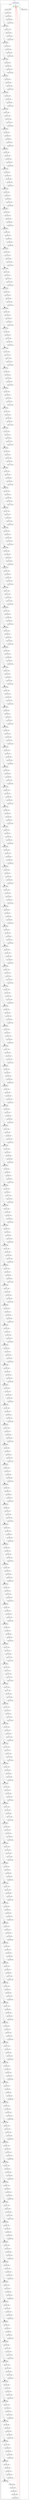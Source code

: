 digraph G {
subgraph cluster_main {
graph [label = "main"];
subgraph cluster_loop0x541c690 {
graph [label = "loop [2]"];
node0x53dc780 [label = "@0x40abf0 (BB)" ,color="green"];
node0x53ce100 [label = "@0x40aa98 (BB)"];
node0x53bf000 [label = "@0x40a930 (BB)"];
node0x53b0c20 [label = "@0x40a7d8 (BB)"];
node0x53a1940 [label = "@0x40a670 (BB)"];
node0x5392fb0 [label = "@0x40a508 (BB)"];
node0x5383e90 [label = "@0x40a3a0 (BB)"];
node0x53758a0 [label = "@0x40a248 (BB)"];
node0x5366580 [label = "@0x40a0e0 (BB)"];
node0x5358360 [label = "@0x409f88 (BB)"];
node0x5349340 [label = "@0x409e20 (BB)"];
node0x533a5e0 [label = "@0x409cb8 (BB)"];
node0x532b6a0 [label = "@0x409b50 (BB)"];
node0x531d0d0 [label = "@0x4099f8 (BB)"];
node0x530e4e0 [label = "@0x409890 (BB)"];
node0x52ffd40 [label = "@0x409738 (BB)"];
node0x52f1020 [label = "@0x4095d0 (BB)"];
node0x52e1d00 [label = "@0x409468 (BB)"];
node0x52d2ea0 [label = "@0x409300 (BB)"];
node0x52c40d0 [label = "@0x4091a0 (BB)"];
node0x52b5940 [label = "@0x409040 (BB)"];
node0x52a6ff0 [label = "@0x408ee0 (BB)"];
node0x5298700 [label = "@0x408d80 (BB)"];
node0x5289e10 [label = "@0x408c20 (BB)"];
node0x527b320 [label = "@0x408ac0 (BB)"];
node0x526cc00 [label = "@0x408968 (BB)"];
node0x525d990 [label = "@0x408800 (BB)"];
node0x524f5b0 [label = "@0x4086a8 (BB)"];
node0x5240240 [label = "@0x408540 (BB)"];
node0x52316f0 [label = "@0x4083d8 (BB)"];
node0x5222820 [label = "@0x408270 (BB)"];
node0x5214600 [label = "@0x408118 (BB)"];
node0x52057b0 [label = "@0x407fb0 (BB)"];
node0x51f73e0 [label = "@0x407e58 (BB)"];
node0x51e84a0 [label = "@0x407cf0 (BB)"];
node0x51d9dd0 [label = "@0x407b98 (BB)"];
node0x51cb300 [label = "@0x407a30 (BB)"];
node0x51bca60 [label = "@0x4078d8 (BB)"];
node0x51ade00 [label = "@0x407770 (BB)"];
node0x519f1b0 [label = "@0x407610 (BB)"];
node0x518f930 [label = "@0x4074b0 (BB)"];
node0x5180b60 [label = "@0x407350 (BB)"];
node0x51723d0 [label = "@0x4071f0 (BB)"];
node0x5163cf0 [label = "@0x407098 (BB)"];
node0x5154f50 [label = "@0x406f30 (BB)"];
node0x5146af0 [label = "@0x406dd8 (BB)"];
node0x5137cd0 [label = "@0x406c70 (BB)"];
node0x5128cc0 [label = "@0x406b08 (BB)"];
node0x5119ce0 [label = "@0x4069a0 (BB)"];
node0x510b940 [label = "@0x406848 (BB)"];
node0x50fc5d0 [label = "@0x4066e0 (BB)"];
node0x50ee540 [label = "@0x406588 (BB)"];
node0x50df630 [label = "@0x406420 (BB)"];
node0x50d1410 [label = "@0x4062c8 (BB)"];
node0x50c2af0 [label = "@0x406160 (BB)"];
node0x50b4770 [label = "@0x406008 (BB)"];
node0x50a5950 [label = "@0x405ea0 (BB)"];
node0x5096fe0 [label = "@0x405d40 (BB)"];
node0x50888b0 [label = "@0x405be0 (BB)"];
node0x5079c00 [label = "@0x405a80 (BB)"];
node0x506b610 [label = "@0x405920 (BB)"];
node0x505cd20 [label = "@0x4057c8 (BB)"];
node0x504e0d0 [label = "@0x405660 (BB)"];
node0x503fd30 [label = "@0x405508 (BB)"];
node0x5031010 [label = "@0x4053a0 (BB)"];
node0x5022120 [label = "@0x405238 (BB)"];
node0x50132e0 [label = "@0x4050d0 (BB)"];
node0x5004ce0 [label = "@0x404f78 (BB)"];
node0x4ff5ec0 [label = "@0x404e10 (BB)"];
node0x4fe77a0 [label = "@0x404cb8 (BB)"];
node0x4fd8700 [label = "@0x404b50 (BB)"];
node0x4fca310 [label = "@0x4049f8 (BB)"];
node0x4fbafa0 [label = "@0x404890 (BB)"];
node0x4facf90 [label = "@0x404738 (BB)"];
node0x4f9e000 [label = "@0x4045d0 (BB)"];
node0x4f8f6c0 [label = "@0x404470 (BB)"];
node0x4f808a0 [label = "@0x404310 (BB)"];
node0x4f72090 [label = "@0x4041b0 (BB)"];
node0x4f636c0 [label = "@0x404050 (BB)"];
node0x4f548d0 [label = "@0x403ee8 (BB)"];
node0x4f45c10 [label = "@0x403d80 (BB)"];
node0x4f36b60 [label = "@0x403c18 (BB)"];
node0x4f27c40 [label = "@0x403ab0 (BB)"];
node0x4f181c0 [label = "@0x403948 (BB)"];
node0x4f092d0 [label = "@0x4037e0 (BB)"];
node0x4ef9f70 [label = "@0x403678 (BB)"];
node0x4eeb670 [label = "@0x403510 (BB)"];
node0x4edc5d0 [label = "@0x4033a8 (BB)"];
node0x4ecd3a0 [label = "@0x403240 (BB)"];
node0x4ebe090 [label = "@0x4030d8 (BB)"];
node0x4eaf440 [label = "@0x402f70 (BB)"];
node0x4ea05b0 [label = "@0x402e08 (BB)"];
node0x4e91800 [label = "@0x402ca0 (BB)"];
node0x4e829b0 [label = "@0x402b38 (BB)"];
node0x4e73b80 [label = "@0x4029d0 (BB)"];
node0x4e64bc0 [label = "@0x402868 (BB)"];
node0x4e55b10 [label = "@0x402700 (BB)"];
node0x4e47ab0 [label = "@0x4025ac (BB)"];
node0x4e394b0 [label = "@0x402458 (BB)"];
node0x4e2b1b0 [label = "@0x402304 (BB)"];
node0x4e1cb60 [label = "@0x4021b0 (BB)"];
node0x4e0f070 [label = "@0x402064 (BB)"];
node0x4e01330 [label = "@0x401f18 (BB)"];
node0x4df3040 [label = "@0x401dc4 (BB)"];
node0x4de47e0 [label = "@0x401c70 (BB)"];
node0x4dd6200 [label = "@0x401b1c (BB)"];
node0x4dc8450 [label = "@0x4019c8 (BB)"];
node0x4dba5a0 [label = "@0x40187c (BB)"];
node0x4dacb30 [label = "@0x401730 (BB)"];
node0x4d9e740 [label = "@0x4015dc (BB)"];
node0x4d905d0 [label = "@0x401488 (BB)"];
node0x4d821e0 [label = "@0x401334 (BB)"];
node0x4d73cb0 [label = "@0x4011e0 (BB)"];
node0x4d662a0 [label = "@0x401094 (BB)"];
node0x4d58280 [label = "@0x400f48 (BB)"];
node0x4d49b60 [label = "@0x400df4 (BB)"];
node0x4d3b6a0 [label = "@0x400ca0 (BB)"];
node0x4d2d610 [label = "@0x400b4c (BB)"];
node0x4d1f390 [label = "@0x4009f8 (BB)"];
node0x4d10f70 [label = "@0x4008a4 (BB)"];
node0x4d02b60 [label = "@0x400750 (BB)"];
node0x4cf5dc0 [label = "@0x400620 (BB)"];
node0x4ce97e0 [label = "@0x4004f4 (BB)"];
node0x4cdcbc0 [label = "@0x4003c4 (BB)"];
node0x4cd0270 [label = "@0x400298 (BB)"];
node0x4cc3c00 [label = "@0x400168 (BB)"];
node0xf1a680 [label = "@0x400028 (BB)"];
node0xf17780 [label = "@0x40004c (BB)"];
node0xf187a0 [label = "@0x400064 (BB)"];
node0xf1e190 [label = "@0x400088 (BB)"];
node0x4cbcb90 [label = "@0x4000c4 (BB)"];
node0x4cc3ef0 [label = "@0x40017c (BB)"];
node0x4cc4f00 [label = "@0x400194 (BB)"];
node0x4cc5f70 [label = "@0x4001b8 (BB)"];
node0x4cc8e20 [label = "@0x4001f4 (BB)"];
node0x4cd0560 [label = "@0x4002ac (BB)"];
node0x4cd1570 [label = "@0x4002c4 (BB)"];
node0x4cd2b90 [label = "@0x4002e4 (BB)"];
node0x4cd5400 [label = "@0x400320 (BB)"];
node0x4cdcfd0 [label = "@0x4003d8 (BB)"];
node0x4cde0e0 [label = "@0x4003f0 (BB)"];
node0x4cdf8d0 [label = "@0x400410 (BB)"];
node0x4ce2590 [label = "@0x400450 (BB)"];
node0x4ce9ad0 [label = "@0x400508 (BB)"];
node0x4ceaae0 [label = "@0x400520 (BB)"];
node0x4cec100 [label = "@0x400540 (BB)"];
node0x4cee760 [label = "@0x40057c (BB)"];
node0x4cf6190 [label = "@0x400634 (BB)"];
node0x4cf72a0 [label = "@0x40064c (BB)"];
node0x4cf8a90 [label = "@0x40066c (BB)"];
node0x4cfb700 [label = "@0x4006ac (BB)"];
node0x4d02f30 [label = "@0x400764 (BB)"];
node0x4d040b0 [label = "@0x40077c (BB)"];
node0x4d05970 [label = "@0x4007a0 (BB)"];
node0x4d071d0 [label = "@0x4007c4 (BB)"];
node0x4d09b20 [label = "@0x400800 (BB)"];
node0x4d11260 [label = "@0x4008b8 (BB)"];
node0x4d12270 [label = "@0x4008d0 (BB)"];
node0x4d132a0 [label = "@0x4008f4 (BB)"];
node0x4d15280 [label = "@0x400918 (BB)"];
node0x4d17bd0 [label = "@0x400954 (BB)"];
node0x4d1f760 [label = "@0x400a0c (BB)"];
node0x4d20870 [label = "@0x400a24 (BB)"];
node0x4d22220 [label = "@0x400a48 (BB)"];
node0x4d23ad0 [label = "@0x400a6c (BB)"];
node0x4d261c0 [label = "@0x400aa8 (BB)"];
node0x4d2d900 [label = "@0x400b60 (BB)"];
node0x4d2e910 [label = "@0x400b78 (BB)"];
node0x4d2f940 [label = "@0x400b9c (BB)"];
node0x4d31030 [label = "@0x400bc0 (BB)"];
node0x4d33ee0 [label = "@0x400bfc (BB)"];
node0x4d3ba70 [label = "@0x400cb4 (BB)"];
node0x4d3cb80 [label = "@0x400ccc (BB)"];
node0x4d3e530 [label = "@0x400cf0 (BB)"];
node0x4d3fde0 [label = "@0x400d14 (BB)"];
node0x4d42730 [label = "@0x400d50 (BB)"];
node0x4d49e00 [label = "@0x400e08 (BB)"];
node0x4d4afa0 [label = "@0x400e20 (BB)"];
node0x4d4c860 [label = "@0x400e44 (BB)"];
node0x4d4e280 [label = "@0x400e68 (BB)"];
node0x4d50bd0 [label = "@0x400ea4 (BB)"];
node0x4d58650 [label = "@0x400f5c (BB)"];
node0x4d59760 [label = "@0x400f74 (BB)"];
node0x4d5af50 [label = "@0x400f94 (BB)"];
node0x4d5c560 [label = "@0x400fb4 (BB)"];
node0x4d5edd0 [label = "@0x400ff0 (BB)"];
node0x4d66540 [label = "@0x4010a8 (BB)"];
node0x4d676e0 [label = "@0x4010c0 (BB)"];
node0x4d68d70 [label = "@0x4010e0 (BB)"];
node0x4d6a200 [label = "@0x401100 (BB)"];
node0x4d6c860 [label = "@0x40113c (BB)"];
node0x4d73fa0 [label = "@0x4011f4 (BB)"];
node0x4d74fb0 [label = "@0x40120c (BB)"];
node0x4d76650 [label = "@0x40122c (BB)"];
node0x4d77e20 [label = "@0x401250 (BB)"];
node0x4d7ad30 [label = "@0x401290 (BB)"];
node0x4d825b0 [label = "@0x401348 (BB)"];
node0x4d836c0 [label = "@0x401360 (BB)"];
node0x4d85070 [label = "@0x401384 (BB)"];
node0x4d86550 [label = "@0x4013a4 (BB)"];
node0x4d89380 [label = "@0x4013e4 (BB)"];
node0x4d908c0 [label = "@0x40149c (BB)"];
node0x4d918d0 [label = "@0x4014b4 (BB)"];
node0x4d92ef0 [label = "@0x4014d4 (BB)"];
node0x4d93d90 [label = "@0x4014f8 (BB)"];
node0x4d97290 [label = "@0x401538 (BB)"];
node0x4d9eb10 [label = "@0x4015f0 (BB)"];
node0x4d9fc20 [label = "@0x401608 (BB)"];
node0x4da15d0 [label = "@0x40162c (BB)"];
node0x4da2cc0 [label = "@0x40164c (BB)"];
node0x4da58e0 [label = "@0x40168c (BB)"];
node0x4dace20 [label = "@0x401744 (BB)"];
node0x4dade30 [label = "@0x40175c (BB)"];
node0x4daf450 [label = "@0x40177c (BB)"];
node0x4db08e0 [label = "@0x40179c (BB)"];
node0x4db2f40 [label = "@0x4017d8 (BB)"];
node0x4dba970 [label = "@0x401890 (BB)"];
node0x4dbba80 [label = "@0x4018a8 (BB)"];
node0x4dbd270 [label = "@0x4018c8 (BB)"];
node0x4dbe880 [label = "@0x4018e8 (BB)"];
node0x4dc10f0 [label = "@0x401924 (BB)"];
node0x4dc8740 [label = "@0x4019dc (BB)"];
node0x4dc9750 [label = "@0x4019f4 (BB)"];
node0x4dcad70 [label = "@0x401a14 (BB)"];
node0x4dcbc10 [label = "@0x401a38 (BB)"];
node0x4dcf0c0 [label = "@0x401a78 (BB)"];
node0x4dd64f0 [label = "@0x401b30 (BB)"];
node0x4dd7540 [label = "@0x401b48 (BB)"];
node0x4dd8ef0 [label = "@0x401b6c (BB)"];
node0x4dda5e0 [label = "@0x401b8c (BB)"];
node0x4ddd330 [label = "@0x401bcc (BB)"];
node0x4de4bb0 [label = "@0x401c84 (BB)"];
node0x4de6000 [label = "@0x401c9c (BB)"];
node0x4de7710 [label = "@0x401cbc (BB)"];
node0x4de8ee0 [label = "@0x401ce0 (BB)"];
node0x4debdf0 [label = "@0x401d20 (BB)"];
node0x4df3330 [label = "@0x401dd8 (BB)"];
node0x4df4340 [label = "@0x401df0 (BB)"];
node0x4df5370 [label = "@0x401e14 (BB)"];
node0x4df7050 [label = "@0x401e34 (BB)"];
node0x4df9e80 [label = "@0x401e74 (BB)"];
node0x4e01700 [label = "@0x401f2c (BB)"];
node0x4e02810 [label = "@0x401f44 (BB)"];
node0x4e04000 [label = "@0x401f64 (BB)"];
node0x4e05610 [label = "@0x401f84 (BB)"];
node0x4e07c20 [label = "@0x401fc0 (BB)"];
node0x4e0f360 [label = "@0x402078 (BB)"];
node0x4e10370 [label = "@0x402090 (BB)"];
node0x4e11990 [label = "@0x4020b0 (BB)"];
node0x4e12e20 [label = "@0x4020d0 (BB)"];
node0x4e15480 [label = "@0x40210c (BB)"];
node0x4e1cf30 [label = "@0x4021c4 (BB)"];
node0x4e1e040 [label = "@0x4021dc (BB)"];
node0x4e1f830 [label = "@0x4021fc (BB)"];
node0x4e21000 [label = "@0x402220 (BB)"];
node0x4e23d50 [label = "@0x402260 (BB)"];
node0x4e2b450 [label = "@0x402318 (BB)"];
node0x4e2c5f0 [label = "@0x402330 (BB)"];
node0x4e2deb0 [label = "@0x402354 (BB)"];
node0x4e2f550 [label = "@0x402374 (BB)"];
node0x4e321b0 [label = "@0x4023b4 (BB)"];
node0x4e39880 [label = "@0x40246c (BB)"];
node0x4e3a990 [label = "@0x402484 (BB)"];
node0x4e3c180 [label = "@0x4024a4 (BB)"];
node0x4e3d950 [label = "@0x4024c8 (BB)"];
node0x4e406a0 [label = "@0x402508 (BB)"];
node0x4e47e80 [label = "@0x4025c0 (BB)"];
node0x4e48e10 [label = "@0x4025d8 (BB)"];
node0x4e4a6d0 [label = "@0x4025fc (BB)"];
node0x4e4bd70 [label = "@0x40261c (BB)"];
node0x4e4e9d0 [label = "@0x40265c (BB)"];
node0x4e55e00 [label = "@0x402714 (BB)"];
node0x4e56e10 [label = "@0x40272c (BB)"];
node0x4e57e40 [label = "@0x402750 (BB)"];
node0x4e59de0 [label = "@0x402774 (BB)"];
node0x4e5c730 [label = "@0x4027b0 (BB)"];
node0x4e64f90 [label = "@0x40287c (BB)"];
node0x4e660a0 [label = "@0x402894 (BB)"];
node0x4e67a50 [label = "@0x4028b8 (BB)"];
node0x4e69220 [label = "@0x4028dc (BB)"];
node0x4e6ba90 [label = "@0x402918 (BB)"];
node0x4e73e70 [label = "@0x4029e4 (BB)"];
node0x4e74e80 [label = "@0x4029fc (BB)"];
node0x4e75eb0 [label = "@0x402a20 (BB)"];
node0x4e775a0 [label = "@0x402a44 (BB)"];
node0x4e7a520 [label = "@0x402a80 (BB)"];
node0x4e82d80 [label = "@0x402b4c (BB)"];
node0x4e83e90 [label = "@0x402b64 (BB)"];
node0x4e85840 [label = "@0x402b88 (BB)"];
node0x4e870f0 [label = "@0x402bac (BB)"];
node0x4e897d0 [label = "@0x402be8 (BB)"];
node0x4e91af0 [label = "@0x402cb4 (BB)"];
node0x4e92b00 [label = "@0x402ccc (BB)"];
node0x4e93b30 [label = "@0x402cf0 (BB)"];
node0x4e95220 [label = "@0x402d14 (BB)"];
node0x4e980d0 [label = "@0x402d50 (BB)"];
node0x4ea0980 [label = "@0x402e1c (BB)"];
node0x4ea1a90 [label = "@0x402e34 (BB)"];
node0x4ea3440 [label = "@0x402e58 (BB)"];
node0x4ea4cf0 [label = "@0x402e7c (BB)"];
node0x4ea7640 [label = "@0x402eb8 (BB)"];
node0x4eaf730 [label = "@0x402f84 (BB)"];
node0x4eb0740 [label = "@0x402f9c (BB)"];
node0x4eb1770 [label = "@0x402fc0 (BB)"];
node0x4eb2e60 [label = "@0x402fe4 (BB)"];
node0x4eb5d10 [label = "@0x403020 (BB)"];
node0x4ebe460 [label = "@0x4030ec (BB)"];
node0x4ebf570 [label = "@0x403104 (BB)"];
node0x4ec0f20 [label = "@0x403128 (BB)"];
node0x4ec27d0 [label = "@0x40314c (BB)"];
node0x4ec5120 [label = "@0x403188 (BB)"];
node0x4ecd640 [label = "@0x403254 (BB)"];
node0x4ece7e0 [label = "@0x40326c (BB)"];
node0x4ed00a0 [label = "@0x403290 (BB)"];
node0x4ed1900 [label = "@0x4032b4 (BB)"];
node0x4ed4250 [label = "@0x4032f0 (BB)"];
node0x4edc9a0 [label = "@0x4033bc (BB)"];
node0x4eddab0 [label = "@0x4033d4 (BB)"];
node0x4edf460 [label = "@0x4033f8 (BB)"];
node0x4ee0d10 [label = "@0x40341c (BB)"];
node0x4ee3660 [label = "@0x403458 (BB)"];
node0x4eeb960 [label = "@0x403524 (BB)"];
node0x4eec970 [label = "@0x40353c (BB)"];
node0x4eed9a0 [label = "@0x403560 (BB)"];
node0x4eef090 [label = "@0x403584 (BB)"];
node0x4ef1f40 [label = "@0x4035c0 (BB)"];
node0x4efa340 [label = "@0x40368c (BB)"];
node0x4efb450 [label = "@0x4036a4 (BB)"];
node0x4efce00 [label = "@0x4036c8 (BB)"];
node0x4efe6b0 [label = "@0x4036ec (BB)"];
node0x4f01000 [label = "@0x403728 (BB)"];
node0x4f096a0 [label = "@0x4037f4 (BB)"];
node0x4f0a680 [label = "@0x40380c (BB)"];
node0x4f0bfe0 [label = "@0x403830 (BB)"];
node0x4f0d840 [label = "@0x403854 (BB)"];
node0x4f10190 [label = "@0x403890 (BB)"];
node0x4f184b0 [label = "@0x40395c (BB)"];
node0x4f194c0 [label = "@0x403974 (BB)"];
node0x4f1ada0 [label = "@0x403998 (BB)"];
node0x4f1ce10 [label = "@0x4039bc (BB)"];
node0x4f1f760 [label = "@0x4039f8 (BB)"];
node0x4f28010 [label = "@0x403ac4 (BB)"];
node0x4f29120 [label = "@0x403adc (BB)"];
node0x4f2a870 [label = "@0x403b00 (BB)"];
node0x4f2c120 [label = "@0x403b24 (BB)"];
node0x4f2ea70 [label = "@0x403b60 (BB)"];
node0x4f36e50 [label = "@0x403c2c (BB)"];
node0x4f37e60 [label = "@0x403c44 (BB)"];
node0x4f38e90 [label = "@0x403c68 (BB)"];
node0x4f3ae30 [label = "@0x403c8c (BB)"];
node0x4f3d780 [label = "@0x403cc8 (BB)"];
node0x4f45fe0 [label = "@0x403d94 (BB)"];
node0x4f470f0 [label = "@0x403dac (BB)"];
node0x4f48aa0 [label = "@0x403dd0 (BB)"];
node0x4f3edd0 [label = "@0x403df4 (BB)"];
node0x4f4c8a0 [label = "@0x403e30 (BB)"];
node0x4f54bc0 [label = "@0x403efc (BB)"];
node0x4f55bd0 [label = "@0x403f14 (BB)"];
node0x4f56c00 [label = "@0x403f38 (BB)"];
node0x4f582f0 [label = "@0x403f5c (BB)"];
node0x4f5b230 [label = "@0x403f98 (BB)"];
node0x4f63a90 [label = "@0x404064 (BB)"];
node0x4f64ba0 [label = "@0x40407c (BB)"];
node0x4f66390 [label = "@0x40409c (BB)"];
node0x4f679a0 [label = "@0x4040bc (BB)"];
node0x4f6a060 [label = "@0x4040f8 (BB)"];
node0x4f72380 [label = "@0x4041c4 (BB)"];
node0x4f73390 [label = "@0x4041dc (BB)"];
node0x4f749b0 [label = "@0x4041fc (BB)"];
node0x4f75e40 [label = "@0x40421c (BB)"];
node0x4f784a0 [label = "@0x404258 (BB)"];
node0x4f80c70 [label = "@0x404324 (BB)"];
node0x4f81d80 [label = "@0x40433c (BB)"];
node0x4f83570 [label = "@0x40435c (BB)"];
node0x4f84b80 [label = "@0x40437c (BB)"];
node0x4f873f0 [label = "@0x4043b8 (BB)"];
node0x4f8f960 [label = "@0x404484 (BB)"];
node0x4f90b00 [label = "@0x40449c (BB)"];
node0x4f92190 [label = "@0x4044bc (BB)"];
node0x4f93620 [label = "@0x4044dc (BB)"];
node0x4f95c80 [label = "@0x404518 (BB)"];
node0x4f9e3d0 [label = "@0x4045e4 (BB)"];
node0x4f9f4e0 [label = "@0x4045fc (BB)"];
node0x4fa0cd0 [label = "@0x40461c (BB)"];
node0x4fa24a0 [label = "@0x404640 (BB)"];
node0x4fa51f0 [label = "@0x404680 (BB)"];
node0x4fad280 [label = "@0x40474c (BB)"];
node0x4fae290 [label = "@0x404764 (BB)"];
node0x4faf2c0 [label = "@0x404788 (BB)"];
node0x4fb09b0 [label = "@0x4047ac (BB)"];
node0x4fb3e60 [label = "@0x4047ec (BB)"];
node0x4fbb370 [label = "@0x4048a4 (BB)"];
node0x4fbc480 [label = "@0x4048bc (BB)"];
node0x4fbde30 [label = "@0x4048e0 (BB)"];
node0x4fbf520 [label = "@0x404900 (BB)"];
node0x4fc2190 [label = "@0x404940 (BB)"];
node0x4fca6e0 [label = "@0x404a0c (BB)"];
node0x4fcb6c0 [label = "@0x404a24 (BB)"];
node0x4fcd020 [label = "@0x404a48 (BB)"];
node0x4fce880 [label = "@0x404a6c (BB)"];
node0x4fd15c0 [label = "@0x404aac (BB)"];
node0x4fd89f0 [label = "@0x404b64 (BB)"];
node0x4fd9a00 [label = "@0x404b7c (BB)"];
node0x4fdb020 [label = "@0x404b9c (BB)"];
node0x4fdc7f0 [label = "@0x404bc0 (BB)"];
node0x4fdf700 [label = "@0x404c00 (BB)"];
node0x4fe7b70 [label = "@0x404ccc (BB)"];
node0x4fe8c80 [label = "@0x404ce4 (BB)"];
node0x4fea630 [label = "@0x404d08 (BB)"];
node0x4febd60 [label = "@0x404d2c (BB)"];
node0x4feec70 [label = "@0x404d6c (BB)"];
node0x4ff61b0 [label = "@0x404e24 (BB)"];
node0x4ff71c0 [label = "@0x404e3c (BB)"];
node0x4ff81f0 [label = "@0x404e60 (BB)"];
node0x4ff9ed0 [label = "@0x404e80 (BB)"];
node0x4ffcc40 [label = "@0x404ec0 (BB)"];
node0x50050b0 [label = "@0x404f8c (BB)"];
node0x50061c0 [label = "@0x404fa4 (BB)"];
node0x5007b70 [label = "@0x404fc8 (BB)"];
node0x5009420 [label = "@0x404fec (BB)"];
node0x500c0e0 [label = "@0x40502c (BB)"];
node0x50135d0 [label = "@0x4050e4 (BB)"];
node0x50145e0 [label = "@0x4050fc (BB)"];
node0x5015c00 [label = "@0x40511c (BB)"];
node0x5016aa0 [label = "@0x405140 (BB)"];
node0x5019f50 [label = "@0x405180 (BB)"];
node0x50224f0 [label = "@0x40524c (BB)"];
node0x5023600 [label = "@0x405264 (BB)"];
node0x5024df0 [label = "@0x405284 (BB)"];
node0x50265c0 [label = "@0x4052a8 (BB)"];
node0x50292c0 [label = "@0x4052e8 (BB)"];
node0x5031300 [label = "@0x4053b4 (BB)"];
node0x5032310 [label = "@0x4053cc (BB)"];
node0x5033340 [label = "@0x4053f0 (BB)"];
node0x5035020 [label = "@0x405410 (BB)"];
node0x5037c80 [label = "@0x405450 (BB)"];
node0x5040100 [label = "@0x40551c (BB)"];
node0x5041210 [label = "@0x405534 (BB)"];
node0x5042bc0 [label = "@0x405558 (BB)"];
node0x5044470 [label = "@0x40557c (BB)"];
node0x50471c0 [label = "@0x4055bc (BB)"];
node0x504e3c0 [label = "@0x405674 (BB)"];
node0x504f3d0 [label = "@0x40568c (BB)"];
node0x5050400 [label = "@0x4056b0 (BB)"];
node0x50520e0 [label = "@0x4056d0 (BB)"];
node0x5054d40 [label = "@0x405710 (BB)"];
node0x505d0f0 [label = "@0x4057dc (BB)"];
node0x505e200 [label = "@0x4057f4 (BB)"];
node0x505fbb0 [label = "@0x405818 (BB)"];
node0x5061460 [label = "@0x40583c (BB)"];
node0x50641b0 [label = "@0x40587c (BB)"];
node0x506b8b0 [label = "@0x405934 (BB)"];
node0x506ca50 [label = "@0x40594c (BB)"];
node0x506e0e0 [label = "@0x40596c (BB)"];
node0x506f570 [label = "@0x40598c (BB)"];
node0x5071bd0 [label = "@0x4059c8 (BB)"];
node0x5079ef0 [label = "@0x405a94 (BB)"];
node0x507af00 [label = "@0x405aac (BB)"];
node0x507c5a0 [label = "@0x405acc (BB)"];
node0x507dbb0 [label = "@0x405aec (BB)"];
node0x5080420 [label = "@0x405b28 (BB)"];
node0x5088c80 [label = "@0x405bf4 (BB)"];
node0x5089d90 [label = "@0x405c0c (BB)"];
node0x508b580 [label = "@0x405c2c (BB)"];
node0x508c950 [label = "@0x405c4c (BB)"];
node0x508efb0 [label = "@0x405c88 (BB)"];
node0x50972d0 [label = "@0x405d54 (BB)"];
node0x50982e0 [label = "@0x405d6c (BB)"];
node0x5099900 [label = "@0x405d8c (BB)"];
node0x509ad90 [label = "@0x405dac (BB)"];
node0x509d4c0 [label = "@0x405de8 (BB)"];
node0x50a5d20 [label = "@0x405eb4 (BB)"];
node0x50a6e30 [label = "@0x405ecc (BB)"];
node0x50a8620 [label = "@0x405eec (BB)"];
node0x50a9df0 [label = "@0x405f10 (BB)"];
node0x50aca00 [label = "@0x405f50 (BB)"];
node0x50b4a60 [label = "@0x40601c (BB)"];
node0x50b5a70 [label = "@0x406034 (BB)"];
node0x50b6aa0 [label = "@0x406058 (BB)"];
node0x50b8190 [label = "@0x40607c (BB)"];
node0x50bb640 [label = "@0x4060bc (BB)"];
node0x50c2ec0 [label = "@0x406174 (BB)"];
node0x50c3fd0 [label = "@0x40618c (BB)"];
node0x50c5980 [label = "@0x4061b0 (BB)"];
node0x50c7070 [label = "@0x4061d0 (BB)"];
node0x50c9bb0 [label = "@0x406210 (BB)"];
node0x50d1700 [label = "@0x4062dc (BB)"];
node0x50d2710 [label = "@0x4062f4 (BB)"];
node0x50d3740 [label = "@0x406318 (BB)"];
node0x50d4e30 [label = "@0x40633c (BB)"];
node0x50d82e0 [label = "@0x40637c (BB)"];
node0x50dfa00 [label = "@0x406434 (BB)"];
node0x50e0b10 [label = "@0x40644c (BB)"];
node0x50e2300 [label = "@0x40646c (BB)"];
node0x50e3ad0 [label = "@0x406490 (BB)"];
node0x50e6820 [label = "@0x4064d0 (BB)"];
node0x50ee830 [label = "@0x40659c (BB)"];
node0x50ef840 [label = "@0x4065b4 (BB)"];
node0x50f0870 [label = "@0x4065d8 (BB)"];
node0x50f1f60 [label = "@0x4065fc (BB)"];
node0x50f5410 [label = "@0x40663c (BB)"];
node0x50fc9a0 [label = "@0x4066f4 (BB)"];
node0x50fdab0 [label = "@0x40670c (BB)"];
node0x50ff460 [label = "@0x406730 (BB)"];
node0x5100b50 [label = "@0x406750 (BB)"];
node0x51037c0 [label = "@0x406790 (BB)"];
node0x510bd10 [label = "@0x40685c (BB)"];
node0x510cd40 [label = "@0x406874 (BB)"];
node0x510e600 [label = "@0x406898 (BB)"];
node0x510fe60 [label = "@0x4068bc (BB)"];
node0x5112ba0 [label = "@0x4068fc (BB)"];
node0x5119fd0 [label = "@0x4069b4 (BB)"];
node0x511afe0 [label = "@0x4069cc (BB)"];
node0x511c600 [label = "@0x4069ec (BB)"];
node0x511dd10 [label = "@0x406a10 (BB)"];
node0x5120c20 [label = "@0x406a50 (BB)"];
node0x5129090 [label = "@0x406b1c (BB)"];
node0x512a1a0 [label = "@0x406b34 (BB)"];
node0x512b990 [label = "@0x406b54 (BB)"];
node0x512d0c0 [label = "@0x406b78 (BB)"];
node0x512fef0 [label = "@0x406bb8 (BB)"];
node0x5137fc0 [label = "@0x406c84 (BB)"];
node0x5138fd0 [label = "@0x406c9c (BB)"];
node0x513a000 [label = "@0x406cc0 (BB)"];
node0x513bce0 [label = "@0x406ce0 (BB)"];
node0x513ea50 [label = "@0x406d20 (BB)"];
node0x5146ec0 [label = "@0x406dec (BB)"];
node0x5147fd0 [label = "@0x406e04 (BB)"];
node0x5149980 [label = "@0x406e28 (BB)"];
node0x514b230 [label = "@0x406e4c (BB)"];
node0x514dcc0 [label = "@0x406e8c (BB)"];
node0x5155240 [label = "@0x406f44 (BB)"];
node0x5156250 [label = "@0x406f5c (BB)"];
node0x5157280 [label = "@0x406f80 (BB)"];
node0x5158f60 [label = "@0x406fa0 (BB)"];
node0x515bbc0 [label = "@0x406fe0 (BB)"];
node0x51640c0 [label = "@0x4070ac (BB)"];
node0x51651d0 [label = "@0x4070c4 (BB)"];
node0x5166b80 [label = "@0x4070e8 (BB)"];
node0x5168430 [label = "@0x40710c (BB)"];
node0x516b180 [label = "@0x40714c (BB)"];
node0x51726c0 [label = "@0x407204 (BB)"];
node0x51736d0 [label = "@0x40721c (BB)"];
node0x5174cf0 [label = "@0x40723c (BB)"];
node0x5176180 [label = "@0x40725c (BB)"];
node0x51787e0 [label = "@0x407298 (BB)"];
node0x5180f30 [label = "@0x407364 (BB)"];
node0x5182040 [label = "@0x40737c (BB)"];
node0x5183830 [label = "@0x40739c (BB)"];
node0x5184e40 [label = "@0x4073bc (BB)"];
node0x51876b0 [label = "@0x4073f8 (BB)"];
node0x518fbd0 [label = "@0x4074c4 (BB)"];
node0x4f1bf00 [label = "@0x4074dc (BB)"];
node0x5193390 [label = "@0x4074fc (BB)"];
node0x5194820 [label = "@0x40751c (BB)"];
node0x5196e80 [label = "@0x407558 (BB)"];
node0x519f580 [label = "@0x407624 (BB)"];
node0x51a0690 [label = "@0x40763c (BB)"];
node0x51a1e80 [label = "@0x40765c (BB)"];
node0x51a3490 [label = "@0x40767c (BB)"];
node0x51a5d00 [label = "@0x4076b8 (BB)"];
node0x51ae130 [label = "@0x407784 (BB)"];
node0x51af0f0 [label = "@0x40779c (BB)"];
node0x51b0880 [label = "@0x4077bc (BB)"];
node0x51b2000 [label = "@0x4077e0 (BB)"];
node0x51b4d40 [label = "@0x407820 (BB)"];
node0x51bcd50 [label = "@0x4078ec (BB)"];
node0x51bde60 [label = "@0x407904 (BB)"];
node0x51bf810 [label = "@0x407928 (BB)"];
node0x51c10c0 [label = "@0x40794c (BB)"];
node0x51c3ea0 [label = "@0x40798c (BB)"];
node0x51cb6d0 [label = "@0x407a44 (BB)"];
node0x51cc7e0 [label = "@0x407a5c (BB)"];
node0x51cd7c0 [label = "@0x407a80 (BB)"];
node0x51cf450 [label = "@0x407aa0 (BB)"];
node0x51d20b0 [label = "@0x407ae0 (BB)"];
node0x51da0c0 [label = "@0x407bac (BB)"];
node0x51db0d0 [label = "@0x407bc4 (BB)"];
node0x51dc100 [label = "@0x407be8 (BB)"];
node0x51de0e0 [label = "@0x407c0c (BB)"];
node0x51e0ff0 [label = "@0x407c4c (BB)"];
node0x51e8870 [label = "@0x407d04 (BB)"];
node0x51e9980 [label = "@0x407d1c (BB)"];
node0x51eb170 [label = "@0x407d3c (BB)"];
node0x51ec940 [label = "@0x407d60 (BB)"];
node0x51ef5b0 [label = "@0x407da0 (BB)"];
node0x51f76d0 [label = "@0x407e6c (BB)"];
node0x51f86e0 [label = "@0x407e84 (BB)"];
node0x51f9710 [label = "@0x407ea8 (BB)"];
node0x51fae00 [label = "@0x407ecc (BB)"];
node0x51fe300 [label = "@0x407f0c (BB)"];
node0x5205b80 [label = "@0x407fc4 (BB)"];
node0x5206c90 [label = "@0x407fdc (BB)"];
node0x5208640 [label = "@0x408000 (BB)"];
node0x5209d30 [label = "@0x408020 (BB)"];
node0x520c870 [label = "@0x408060 (BB)"];
node0x52148f0 [label = "@0x40812c (BB)"];
node0x5215900 [label = "@0x408144 (BB)"];
node0x5216930 [label = "@0x408168 (BB)"];
node0x5218020 [label = "@0x40818c (BB)"];
node0x521b4d0 [label = "@0x4081cc (BB)"];
node0x5222bf0 [label = "@0x408284 (BB)"];
node0x5223d00 [label = "@0x40829c (BB)"];
node0x52254f0 [label = "@0x4082bc (BB)"];
node0x5226cc0 [label = "@0x4082e0 (BB)"];
node0x5229a10 [label = "@0x408320 (BB)"];
node0x52319e0 [label = "@0x4083ec (BB)"];
node0x52329f0 [label = "@0x408404 (BB)"];
node0x5234010 [label = "@0x408424 (BB)"];
node0x5234eb0 [label = "@0x408448 (BB)"];
node0x5238360 [label = "@0x408488 (BB)"];
node0x5240610 [label = "@0x408554 (BB)"];
node0x5241720 [label = "@0x40856c (BB)"];
node0x52430d0 [label = "@0x408590 (BB)"];
node0x52447c0 [label = "@0x4085b0 (BB)"];
node0x5247430 [label = "@0x4085f0 (BB)"];
node0x524f850 [label = "@0x4086bc (BB)"];
node0x52509f0 [label = "@0x4086d4 (BB)"];
node0x52522b0 [label = "@0x4086f8 (BB)"];
node0x5253b10 [label = "@0x40871c (BB)"];
node0x5256850 [label = "@0x40875c (BB)"];
node0x525dc80 [label = "@0x408814 (BB)"];
node0x525ec90 [label = "@0x40882c (BB)"];
node0x5260640 [label = "@0x408850 (BB)"];
node0x5261d30 [label = "@0x408870 (BB)"];
node0x5264a80 [label = "@0x4088b0 (BB)"];
node0x526cfd0 [label = "@0x40897c (BB)"];
node0x526e0e0 [label = "@0x408994 (BB)"];
node0x526f910 [label = "@0x4089b8 (BB)"];
node0x52711c0 [label = "@0x4089dc (BB)"];
node0x52740d0 [label = "@0x408a1c (BB)"];
node0x527b610 [label = "@0x408ad4 (BB)"];
node0x527c620 [label = "@0x408aec (BB)"];
node0x527dc40 [label = "@0x408b0c (BB)"];
node0x527f110 [label = "@0x408b2c (BB)"];
node0x5281980 [label = "@0x408b68 (BB)"];
node0x528a1e0 [label = "@0x408c34 (BB)"];
node0x528b2f0 [label = "@0x408c4c (BB)"];
node0x528cae0 [label = "@0x408c6c (BB)"];
node0x528e0f0 [label = "@0x408c8c (BB)"];
node0x52906d0 [label = "@0x408cc8 (BB)"];
node0x52989f0 [label = "@0x408d94 (BB)"];
node0x5299a00 [label = "@0x408dac (BB)"];
node0x529b020 [label = "@0x408dcc (BB)"];
node0x529c4b0 [label = "@0x408dec (BB)"];
node0x529eb10 [label = "@0x408e28 (BB)"];
node0x52a73c0 [label = "@0x408ef4 (BB)"];
node0x52a84d0 [label = "@0x408f0c (BB)"];
node0x52a9cc0 [label = "@0x408f2c (BB)"];
node0x52ab2d0 [label = "@0x408f4c (BB)"];
node0x52adb40 [label = "@0x408f88 (BB)"];
node0x52b5c30 [label = "@0x409054 (BB)"];
node0x52b6c40 [label = "@0x40906c (BB)"];
node0x52b8260 [label = "@0x40908c (BB)"];
node0x52b96f0 [label = "@0x4090ac (BB)"];
node0x52bbd50 [label = "@0x4090e8 (BB)"];
node0x52c44a0 [label = "@0x4091b4 (BB)"];
node0x52c55b0 [label = "@0x4091cc (BB)"];
node0x52c6da0 [label = "@0x4091ec (BB)"];
node0x52c83b0 [label = "@0x40920c (BB)"];
node0x52cac20 [label = "@0x409248 (BB)"];
node0x52d3140 [label = "@0x409314 (BB)"];
node0x52d42e0 [label = "@0x40932c (BB)"];
node0x52d59e0 [label = "@0x40934c (BB)"];
node0x52d7160 [label = "@0x409370 (BB)"];
node0x52d9ea0 [label = "@0x4093b0 (BB)"];
node0x52e20d0 [label = "@0x40947c (BB)"];
node0x52e31e0 [label = "@0x409494 (BB)"];
node0x52e49d0 [label = "@0x4094b4 (BB)"];
node0x52e61a0 [label = "@0x4094d8 (BB)"];
node0x52e8ef0 [label = "@0x409518 (BB)"];
node0x52f12c0 [label = "@0x4095e4 (BB)"];
node0x52f2460 [label = "@0x4095fc (BB)"];
node0x52f3d20 [label = "@0x409620 (BB)"];
node0x52f53c0 [label = "@0x409640 (BB)"];
node0x52f8020 [label = "@0x409680 (BB)"];
node0x5300030 [label = "@0x40974c (BB)"];
node0x5301040 [label = "@0x409764 (BB)"];
node0x53029f0 [label = "@0x409788 (BB)"];
node0x53042a0 [label = "@0x4097ac (BB)"];
node0x5307080 [label = "@0x4097ec (BB)"];
node0x530e8b0 [label = "@0x4098a4 (BB)"];
node0x530f9c0 [label = "@0x4098bc (BB)"];
node0x5311280 [label = "@0x4098e0 (BB)"];
node0x5312750 [label = "@0x409900 (BB)"];
node0x53153b0 [label = "@0x409940 (BB)"];
node0x531d3c0 [label = "@0x409a0c (BB)"];
node0x531e3d0 [label = "@0x409a24 (BB)"];
node0x531f400 [label = "@0x409a48 (BB)"];
node0x53212e0 [label = "@0x409a6c (BB)"];
node0x53241f0 [label = "@0x409aac (BB)"];
node0x532ba70 [label = "@0x409b64 (BB)"];
node0x532cb80 [label = "@0x409b7c (BB)"];
node0x532e370 [label = "@0x409b9c (BB)"];
node0x532fb40 [label = "@0x409bc0 (BB)"];
node0x53327b0 [label = "@0x409c00 (BB)"];
node0x533a8d0 [label = "@0x409ccc (BB)"];
node0x533b8e0 [label = "@0x409ce4 (BB)"];
node0x533cf00 [label = "@0x409d04 (BB)"];
node0x533dda0 [label = "@0x409d28 (BB)"];
node0x53412a0 [label = "@0x409d68 (BB)"];
node0x5349710 [label = "@0x409e34 (BB)"];
node0x534a820 [label = "@0x409e4c (BB)"];
node0x534c1d0 [label = "@0x409e70 (BB)"];
node0x534d8c0 [label = "@0x409e90 (BB)"];
node0x5350530 [label = "@0x409ed0 (BB)"];
node0x5358650 [label = "@0x409f9c (BB)"];
node0x5359660 [label = "@0x409fb4 (BB)"];
node0x535a690 [label = "@0x409fd8 (BB)"];
node0x535bd80 [label = "@0x409ffc (BB)"];
node0x535f230 [label = "@0x40a03c (BB)"];
node0x5366950 [label = "@0x40a0f4 (BB)"];
node0x5367a60 [label = "@0x40a10c (BB)"];
node0x5369410 [label = "@0x40a130 (BB)"];
node0x536ab00 [label = "@0x40a150 (BB)"];
node0x536d770 [label = "@0x40a190 (BB)"];
node0x5375b40 [label = "@0x40a25c (BB)"];
node0x5376ce0 [label = "@0x40a274 (BB)"];
node0x53785a0 [label = "@0x40a298 (BB)"];
node0x5379e00 [label = "@0x40a2bc (BB)"];
node0x537cb40 [label = "@0x40a2fc (BB)"];
node0x5384260 [label = "@0x40a3b4 (BB)"];
node0x5385370 [label = "@0x40a3cc (BB)"];
node0x5386b60 [label = "@0x40a3ec (BB)"];
node0x5388330 [label = "@0x40a410 (BB)"];
node0x538b080 [label = "@0x40a450 (BB)"];
node0x53932a0 [label = "@0x40a51c (BB)"];
node0x53942b0 [label = "@0x40a534 (BB)"];
node0x53958d0 [label = "@0x40a554 (BB)"];
node0x5396770 [label = "@0x40a578 (BB)"];
node0x5399c20 [label = "@0x40a5b8 (BB)"];
node0x53a1c30 [label = "@0x40a684 (BB)"];
node0x53a2d90 [label = "@0x40a69c (BB)"];
node0x53a4740 [label = "@0x40a6c0 (BB)"];
node0x53a5e30 [label = "@0x40a6e0 (BB)"];
node0x53a8aa0 [label = "@0x40a720 (BB)"];
node0x53b0ff0 [label = "@0x40a7ec (BB)"];
node0x53b1fd0 [label = "@0x40a804 (BB)"];
node0x53b3920 [label = "@0x40a828 (BB)"];
node0x53b5180 [label = "@0x40a84c (BB)"];
node0x53b7ec0 [label = "@0x40a88c (BB)"];
node0x53bf2f0 [label = "@0x40a944 (BB)"];
node0x53c0300 [label = "@0x40a95c (BB)"];
node0x53c1330 [label = "@0x40a980 (BB)"];
node0x53c3190 [label = "@0x40a9a0 (BB)"];
node0x53c5f30 [label = "@0x40a9e0 (BB)"];
node0x53ce4d0 [label = "@0x40aaac (BB)"];
node0x53cf5e0 [label = "@0x40aac4 (BB)"];
node0x53d0f90 [label = "@0x40aae8 (BB)"];
node0x53d2620 [label = "@0x40ab0c (BB)"];
node0x53d5530 [label = "@0x40ab4c (BB)"];
}
node0xf14480 [label = "@0x400018 (BB)" ,color="blue"];
node0xf1a680;
node0xf17780;
node0xf187a0;
node0xf1e190;
node0x4cbcb90;
node0x4cc3c00;
node0x4cc3ef0;
node0x4cc4f00;
node0x4cc5f70;
node0x4cc8e20;
node0x4cd0270;
node0x4cd0560;
node0x4cd1570;
node0x4cd2b90;
node0x4cd5400;
node0x4cdcbc0;
node0x4cdcfd0;
node0x4cde0e0;
node0x4cdf8d0;
node0x4ce2590;
node0x4ce97e0;
node0x4ce9ad0;
node0x4ceaae0;
node0x4cec100;
node0x4cee760;
node0x4cf5dc0;
node0x4cf6190;
node0x4cf72a0;
node0x4cf8a90;
node0x4cfb700;
node0x4d02b60;
node0x4d02f30;
node0x4d040b0;
node0x4d05970;
node0x4d071d0;
node0x4d09b20;
node0x4d10f70;
node0x4d11260;
node0x4d12270;
node0x4d132a0;
node0x4d15280;
node0x4d17bd0;
node0x4d1f390;
node0x4d1f760;
node0x4d20870;
node0x4d22220;
node0x4d23ad0;
node0x4d261c0;
node0x4d2d610;
node0x4d2d900;
node0x4d2e910;
node0x4d2f940;
node0x4d31030;
node0x4d33ee0;
node0x4d3b6a0;
node0x4d3ba70;
node0x4d3cb80;
node0x4d3e530;
node0x4d3fde0;
node0x4d42730;
node0x4d49b60;
node0x4d49e00;
node0x4d4afa0;
node0x4d4c860;
node0x4d4e280;
node0x4d50bd0;
node0x4d58280;
node0x4d58650;
node0x4d59760;
node0x4d5af50;
node0x4d5c560;
node0x4d5edd0;
node0x4d662a0;
node0x4d66540;
node0x4d676e0;
node0x4d68d70;
node0x4d6a200;
node0x4d6c860;
node0x4d73cb0;
node0x4d73fa0;
node0x4d74fb0;
node0x4d76650;
node0x4d77e20;
node0x4d7ad30;
node0x4d821e0;
node0x4d825b0;
node0x4d836c0;
node0x4d85070;
node0x4d86550;
node0x4d89380;
node0x4d905d0;
node0x4d908c0;
node0x4d918d0;
node0x4d92ef0;
node0x4d93d90;
node0x4d97290;
node0x4d9e740;
node0x4d9eb10;
node0x4d9fc20;
node0x4da15d0;
node0x4da2cc0;
node0x4da58e0;
node0x4dacb30;
node0x4dace20;
node0x4dade30;
node0x4daf450;
node0x4db08e0;
node0x4db2f40;
node0x4dba5a0;
node0x4dba970;
node0x4dbba80;
node0x4dbd270;
node0x4dbe880;
node0x4dc10f0;
node0x4dc8450;
node0x4dc8740;
node0x4dc9750;
node0x4dcad70;
node0x4dcbc10;
node0x4dcf0c0;
node0x4dd6200;
node0x4dd64f0;
node0x4dd7540;
node0x4dd8ef0;
node0x4dda5e0;
node0x4ddd330;
node0x4de47e0;
node0x4de4bb0;
node0x4de6000;
node0x4de7710;
node0x4de8ee0;
node0x4debdf0;
node0x4df3040;
node0x4df3330;
node0x4df4340;
node0x4df5370;
node0x4df7050;
node0x4df9e80;
node0x4e01330;
node0x4e01700;
node0x4e02810;
node0x4e04000;
node0x4e05610;
node0x4e07c20;
node0x4e0f070;
node0x4e0f360;
node0x4e10370;
node0x4e11990;
node0x4e12e20;
node0x4e15480;
node0x4e1cb60;
node0x4e1cf30;
node0x4e1e040;
node0x4e1f830;
node0x4e21000;
node0x4e23d50;
node0x4e2b1b0;
node0x4e2b450;
node0x4e2c5f0;
node0x4e2deb0;
node0x4e2f550;
node0x4e321b0;
node0x4e394b0;
node0x4e39880;
node0x4e3a990;
node0x4e3c180;
node0x4e3d950;
node0x4e406a0;
node0x4e47ab0;
node0x4e47e80;
node0x4e48e10;
node0x4e4a6d0;
node0x4e4bd70;
node0x4e4e9d0;
node0x4e55b10;
node0x4e55e00;
node0x4e56e10;
node0x4e57e40;
node0x4e59de0;
node0x4e5c730;
node0x4e64bc0;
node0x4e64f90;
node0x4e660a0;
node0x4e67a50;
node0x4e69220;
node0x4e6ba90;
node0x4e73b80;
node0x4e73e70;
node0x4e74e80;
node0x4e75eb0;
node0x4e775a0;
node0x4e7a520;
node0x4e829b0;
node0x4e82d80;
node0x4e83e90;
node0x4e85840;
node0x4e870f0;
node0x4e897d0;
node0x4e91800;
node0x4e91af0;
node0x4e92b00;
node0x4e93b30;
node0x4e95220;
node0x4e980d0;
node0x4ea05b0;
node0x4ea0980;
node0x4ea1a90;
node0x4ea3440;
node0x4ea4cf0;
node0x4ea7640;
node0x4eaf440;
node0x4eaf730;
node0x4eb0740;
node0x4eb1770;
node0x4eb2e60;
node0x4eb5d10;
node0x4ebe090;
node0x4ebe460;
node0x4ebf570;
node0x4ec0f20;
node0x4ec27d0;
node0x4ec5120;
node0x4ecd3a0;
node0x4ecd640;
node0x4ece7e0;
node0x4ed00a0;
node0x4ed1900;
node0x4ed4250;
node0x4edc5d0;
node0x4edc9a0;
node0x4eddab0;
node0x4edf460;
node0x4ee0d10;
node0x4ee3660;
node0x4eeb670;
node0x4eeb960;
node0x4eec970;
node0x4eed9a0;
node0x4eef090;
node0x4ef1f40;
node0x4ef9f70;
node0x4efa340;
node0x4efb450;
node0x4efce00;
node0x4efe6b0;
node0x4f01000;
node0x4f092d0;
node0x4f096a0;
node0x4f0a680;
node0x4f0bfe0;
node0x4f0d840;
node0x4f10190;
node0x4f181c0;
node0x4f184b0;
node0x4f194c0;
node0x4f1ada0;
node0x4f1ce10;
node0x4f1f760;
node0x4f27c40;
node0x4f28010;
node0x4f29120;
node0x4f2a870;
node0x4f2c120;
node0x4f2ea70;
node0x4f36b60;
node0x4f36e50;
node0x4f37e60;
node0x4f38e90;
node0x4f3ae30;
node0x4f3d780;
node0x4f45c10;
node0x4f45fe0;
node0x4f470f0;
node0x4f48aa0;
node0x4f3edd0;
node0x4f4c8a0;
node0x4f548d0;
node0x4f54bc0;
node0x4f55bd0;
node0x4f56c00;
node0x4f582f0;
node0x4f5b230;
node0x4f636c0;
node0x4f63a90;
node0x4f64ba0;
node0x4f66390;
node0x4f679a0;
node0x4f6a060;
node0x4f72090;
node0x4f72380;
node0x4f73390;
node0x4f749b0;
node0x4f75e40;
node0x4f784a0;
node0x4f808a0;
node0x4f80c70;
node0x4f81d80;
node0x4f83570;
node0x4f84b80;
node0x4f873f0;
node0x4f8f6c0;
node0x4f8f960;
node0x4f90b00;
node0x4f92190;
node0x4f93620;
node0x4f95c80;
node0x4f9e000;
node0x4f9e3d0;
node0x4f9f4e0;
node0x4fa0cd0;
node0x4fa24a0;
node0x4fa51f0;
node0x4facf90;
node0x4fad280;
node0x4fae290;
node0x4faf2c0;
node0x4fb09b0;
node0x4fb3e60;
node0x4fbafa0;
node0x4fbb370;
node0x4fbc480;
node0x4fbde30;
node0x4fbf520;
node0x4fc2190;
node0x4fca310;
node0x4fca6e0;
node0x4fcb6c0;
node0x4fcd020;
node0x4fce880;
node0x4fd15c0;
node0x4fd8700;
node0x4fd89f0;
node0x4fd9a00;
node0x4fdb020;
node0x4fdc7f0;
node0x4fdf700;
node0x4fe77a0;
node0x4fe7b70;
node0x4fe8c80;
node0x4fea630;
node0x4febd60;
node0x4feec70;
node0x4ff5ec0;
node0x4ff61b0;
node0x4ff71c0;
node0x4ff81f0;
node0x4ff9ed0;
node0x4ffcc40;
node0x5004ce0;
node0x50050b0;
node0x50061c0;
node0x5007b70;
node0x5009420;
node0x500c0e0;
node0x50132e0;
node0x50135d0;
node0x50145e0;
node0x5015c00;
node0x5016aa0;
node0x5019f50;
node0x5022120;
node0x50224f0;
node0x5023600;
node0x5024df0;
node0x50265c0;
node0x50292c0;
node0x5031010;
node0x5031300;
node0x5032310;
node0x5033340;
node0x5035020;
node0x5037c80;
node0x503fd30;
node0x5040100;
node0x5041210;
node0x5042bc0;
node0x5044470;
node0x50471c0;
node0x504e0d0;
node0x504e3c0;
node0x504f3d0;
node0x5050400;
node0x50520e0;
node0x5054d40;
node0x505cd20;
node0x505d0f0;
node0x505e200;
node0x505fbb0;
node0x5061460;
node0x50641b0;
node0x506b610;
node0x506b8b0;
node0x506ca50;
node0x506e0e0;
node0x506f570;
node0x5071bd0;
node0x5079c00;
node0x5079ef0;
node0x507af00;
node0x507c5a0;
node0x507dbb0;
node0x5080420;
node0x50888b0;
node0x5088c80;
node0x5089d90;
node0x508b580;
node0x508c950;
node0x508efb0;
node0x5096fe0;
node0x50972d0;
node0x50982e0;
node0x5099900;
node0x509ad90;
node0x509d4c0;
node0x50a5950;
node0x50a5d20;
node0x50a6e30;
node0x50a8620;
node0x50a9df0;
node0x50aca00;
node0x50b4770;
node0x50b4a60;
node0x50b5a70;
node0x50b6aa0;
node0x50b8190;
node0x50bb640;
node0x50c2af0;
node0x50c2ec0;
node0x50c3fd0;
node0x50c5980;
node0x50c7070;
node0x50c9bb0;
node0x50d1410;
node0x50d1700;
node0x50d2710;
node0x50d3740;
node0x50d4e30;
node0x50d82e0;
node0x50df630;
node0x50dfa00;
node0x50e0b10;
node0x50e2300;
node0x50e3ad0;
node0x50e6820;
node0x50ee540;
node0x50ee830;
node0x50ef840;
node0x50f0870;
node0x50f1f60;
node0x50f5410;
node0x50fc5d0;
node0x50fc9a0;
node0x50fdab0;
node0x50ff460;
node0x5100b50;
node0x51037c0;
node0x510b940;
node0x510bd10;
node0x510cd40;
node0x510e600;
node0x510fe60;
node0x5112ba0;
node0x5119ce0;
node0x5119fd0;
node0x511afe0;
node0x511c600;
node0x511dd10;
node0x5120c20;
node0x5128cc0;
node0x5129090;
node0x512a1a0;
node0x512b990;
node0x512d0c0;
node0x512fef0;
node0x5137cd0;
node0x5137fc0;
node0x5138fd0;
node0x513a000;
node0x513bce0;
node0x513ea50;
node0x5146af0;
node0x5146ec0;
node0x5147fd0;
node0x5149980;
node0x514b230;
node0x514dcc0;
node0x5154f50;
node0x5155240;
node0x5156250;
node0x5157280;
node0x5158f60;
node0x515bbc0;
node0x5163cf0;
node0x51640c0;
node0x51651d0;
node0x5166b80;
node0x5168430;
node0x516b180;
node0x51723d0;
node0x51726c0;
node0x51736d0;
node0x5174cf0;
node0x5176180;
node0x51787e0;
node0x5180b60;
node0x5180f30;
node0x5182040;
node0x5183830;
node0x5184e40;
node0x51876b0;
node0x518f930;
node0x518fbd0;
node0x4f1bf00;
node0x5193390;
node0x5194820;
node0x5196e80;
node0x519f1b0;
node0x519f580;
node0x51a0690;
node0x51a1e80;
node0x51a3490;
node0x51a5d00;
node0x51ade00;
node0x51ae130;
node0x51af0f0;
node0x51b0880;
node0x51b2000;
node0x51b4d40;
node0x51bca60;
node0x51bcd50;
node0x51bde60;
node0x51bf810;
node0x51c10c0;
node0x51c3ea0;
node0x51cb300;
node0x51cb6d0;
node0x51cc7e0;
node0x51cd7c0;
node0x51cf450;
node0x51d20b0;
node0x51d9dd0;
node0x51da0c0;
node0x51db0d0;
node0x51dc100;
node0x51de0e0;
node0x51e0ff0;
node0x51e84a0;
node0x51e8870;
node0x51e9980;
node0x51eb170;
node0x51ec940;
node0x51ef5b0;
node0x51f73e0;
node0x51f76d0;
node0x51f86e0;
node0x51f9710;
node0x51fae00;
node0x51fe300;
node0x52057b0;
node0x5205b80;
node0x5206c90;
node0x5208640;
node0x5209d30;
node0x520c870;
node0x5214600;
node0x52148f0;
node0x5215900;
node0x5216930;
node0x5218020;
node0x521b4d0;
node0x5222820;
node0x5222bf0;
node0x5223d00;
node0x52254f0;
node0x5226cc0;
node0x5229a10;
node0x52316f0;
node0x52319e0;
node0x52329f0;
node0x5234010;
node0x5234eb0;
node0x5238360;
node0x5240240;
node0x5240610;
node0x5241720;
node0x52430d0;
node0x52447c0;
node0x5247430;
node0x524f5b0;
node0x524f850;
node0x52509f0;
node0x52522b0;
node0x5253b10;
node0x5256850;
node0x525d990;
node0x525dc80;
node0x525ec90;
node0x5260640;
node0x5261d30;
node0x5264a80;
node0x526cc00;
node0x526cfd0;
node0x526e0e0;
node0x526f910;
node0x52711c0;
node0x52740d0;
node0x527b320;
node0x527b610;
node0x527c620;
node0x527dc40;
node0x527f110;
node0x5281980;
node0x5289e10;
node0x528a1e0;
node0x528b2f0;
node0x528cae0;
node0x528e0f0;
node0x52906d0;
node0x5298700;
node0x52989f0;
node0x5299a00;
node0x529b020;
node0x529c4b0;
node0x529eb10;
node0x52a6ff0;
node0x52a73c0;
node0x52a84d0;
node0x52a9cc0;
node0x52ab2d0;
node0x52adb40;
node0x52b5940;
node0x52b5c30;
node0x52b6c40;
node0x52b8260;
node0x52b96f0;
node0x52bbd50;
node0x52c40d0;
node0x52c44a0;
node0x52c55b0;
node0x52c6da0;
node0x52c83b0;
node0x52cac20;
node0x52d2ea0;
node0x52d3140;
node0x52d42e0;
node0x52d59e0;
node0x52d7160;
node0x52d9ea0;
node0x52e1d00;
node0x52e20d0;
node0x52e31e0;
node0x52e49d0;
node0x52e61a0;
node0x52e8ef0;
node0x52f1020;
node0x52f12c0;
node0x52f2460;
node0x52f3d20;
node0x52f53c0;
node0x52f8020;
node0x52ffd40;
node0x5300030;
node0x5301040;
node0x53029f0;
node0x53042a0;
node0x5307080;
node0x530e4e0;
node0x530e8b0;
node0x530f9c0;
node0x5311280;
node0x5312750;
node0x53153b0;
node0x531d0d0;
node0x531d3c0;
node0x531e3d0;
node0x531f400;
node0x53212e0;
node0x53241f0;
node0x532b6a0;
node0x532ba70;
node0x532cb80;
node0x532e370;
node0x532fb40;
node0x53327b0;
node0x533a5e0;
node0x533a8d0;
node0x533b8e0;
node0x533cf00;
node0x533dda0;
node0x53412a0;
node0x5349340;
node0x5349710;
node0x534a820;
node0x534c1d0;
node0x534d8c0;
node0x5350530;
node0x5358360;
node0x5358650;
node0x5359660;
node0x535a690;
node0x535bd80;
node0x535f230;
node0x5366580;
node0x5366950;
node0x5367a60;
node0x5369410;
node0x536ab00;
node0x536d770;
node0x53758a0;
node0x5375b40;
node0x5376ce0;
node0x53785a0;
node0x5379e00;
node0x537cb40;
node0x5383e90;
node0x5384260;
node0x5385370;
node0x5386b60;
node0x5388330;
node0x538b080;
node0x5392fb0;
node0x53932a0;
node0x53942b0;
node0x53958d0;
node0x5396770;
node0x5399c20;
node0x53a1940;
node0x53a1c30;
node0x53a2d90;
node0x53a4740;
node0x53a5e30;
node0x53a8aa0;
node0x53b0c20;
node0x53b0ff0;
node0x53b1fd0;
node0x53b3920;
node0x53b5180;
node0x53b7ec0;
node0x53bf000;
node0x53bf2f0;
node0x53c0300;
node0x53c1330;
node0x53c3190;
node0x53c5f30;
node0x53ce100;
node0x53ce4d0;
node0x53cf5e0;
node0x53d0f90;
node0x53d2620;
node0x53d5530;
node0x53dc780;
node0x53d67e0 [label = "@0x40ac00 (BB)"];
}
node0xf14480 -> node0x53dc780;
node0xf1a680 -> node0xf17780;
node0xf1a680 -> node0x4cc3c00;
node0xf17780 -> node0xf187a0;
node0xf17780 -> node0x4cc3c00;
node0xf187a0 -> node0xf1e190;
node0xf187a0 -> node0x4cc3c00;
node0xf1e190 -> node0x4cbcb90;
node0xf1e190 -> node0x4cc3c00;
node0x4cbcb90 -> node0x4cc3c00;
node0x4cc3c00 -> node0x4cc3ef0;
node0x4cc3c00 -> node0x4cd0270;
node0x4cc3ef0 -> node0x4cc4f00;
node0x4cc3ef0 -> node0x4cd0270;
node0x4cc4f00 -> node0x4cc5f70;
node0x4cc4f00 -> node0x4cd0270;
node0x4cc5f70 -> node0x4cc8e20;
node0x4cc5f70 -> node0x4cd0270;
node0x4cc8e20 -> node0x4cd0270;
node0x4cd0270 -> node0x4cd0560;
node0x4cd0270 -> node0x4cdcbc0;
node0x4cd0560 -> node0x4cd1570;
node0x4cd0560 -> node0x4cdcbc0;
node0x4cd1570 -> node0x4cd2b90;
node0x4cd1570 -> node0x4cdcbc0;
node0x4cd2b90 -> node0x4cd5400;
node0x4cd2b90 -> node0x4cdcbc0;
node0x4cd5400 -> node0x4cdcbc0;
node0x4cdcbc0 -> node0x4cdcfd0;
node0x4cdcbc0 -> node0x4ce97e0;
node0x4cdcfd0 -> node0x4cde0e0;
node0x4cdcfd0 -> node0x4ce97e0;
node0x4cde0e0 -> node0x4cdf8d0;
node0x4cde0e0 -> node0x4ce97e0;
node0x4cdf8d0 -> node0x4ce2590;
node0x4cdf8d0 -> node0x4ce97e0;
node0x4ce2590 -> node0x4ce97e0;
node0x4ce97e0 -> node0x4ce9ad0;
node0x4ce97e0 -> node0x4cf5dc0;
node0x4ce9ad0 -> node0x4ceaae0;
node0x4ce9ad0 -> node0x4cf5dc0;
node0x4ceaae0 -> node0x4cec100;
node0x4ceaae0 -> node0x4cf5dc0;
node0x4cec100 -> node0x4cee760;
node0x4cec100 -> node0x4cf5dc0;
node0x4cee760 -> node0x4cf5dc0;
node0x4cf5dc0 -> node0x4cf6190;
node0x4cf5dc0 -> node0x4d02b60;
node0x4cf6190 -> node0x4cf72a0;
node0x4cf6190 -> node0x4d02b60;
node0x4cf72a0 -> node0x4cf8a90;
node0x4cf72a0 -> node0x4d02b60;
node0x4cf8a90 -> node0x4cfb700;
node0x4cf8a90 -> node0x4d02b60;
node0x4cfb700 -> node0x4d02b60;
node0x4d02b60 -> node0x4d02f30;
node0x4d02b60 -> node0x4d10f70;
node0x4d02f30 -> node0x4d040b0;
node0x4d02f30 -> node0x4d10f70;
node0x4d040b0 -> node0x4d05970;
node0x4d040b0 -> node0x4d10f70;
node0x4d05970 -> node0x4d071d0;
node0x4d05970 -> node0x4d10f70;
node0x4d071d0 -> node0x4d09b20;
node0x4d071d0 -> node0x4d10f70;
node0x4d09b20 -> node0x4d10f70;
node0x4d10f70 -> node0x4d11260;
node0x4d10f70 -> node0x4d1f390;
node0x4d11260 -> node0x4d12270;
node0x4d11260 -> node0x4d1f390;
node0x4d12270 -> node0x4d132a0;
node0x4d12270 -> node0x4d1f390;
node0x4d132a0 -> node0x4d15280;
node0x4d132a0 -> node0x4d1f390;
node0x4d15280 -> node0x4d17bd0;
node0x4d15280 -> node0x4d1f390;
node0x4d17bd0 -> node0x4d1f390;
node0x4d1f390 -> node0x4d1f760;
node0x4d1f390 -> node0x4d2d610;
node0x4d1f760 -> node0x4d20870;
node0x4d1f760 -> node0x4d2d610;
node0x4d20870 -> node0x4d22220;
node0x4d20870 -> node0x4d2d610;
node0x4d22220 -> node0x4d23ad0;
node0x4d22220 -> node0x4d2d610;
node0x4d23ad0 -> node0x4d261c0;
node0x4d23ad0 -> node0x4d2d610;
node0x4d261c0 -> node0x4d2d610;
node0x4d2d610 -> node0x4d2d900;
node0x4d2d610 -> node0x4d3b6a0;
node0x4d2d900 -> node0x4d2e910;
node0x4d2d900 -> node0x4d3b6a0;
node0x4d2e910 -> node0x4d2f940;
node0x4d2e910 -> node0x4d3b6a0;
node0x4d2f940 -> node0x4d31030;
node0x4d2f940 -> node0x4d3b6a0;
node0x4d31030 -> node0x4d33ee0;
node0x4d31030 -> node0x4d3b6a0;
node0x4d33ee0 -> node0x4d3b6a0;
node0x4d3b6a0 -> node0x4d3ba70;
node0x4d3b6a0 -> node0x4d49b60;
node0x4d3ba70 -> node0x4d3cb80;
node0x4d3ba70 -> node0x4d49b60;
node0x4d3cb80 -> node0x4d3e530;
node0x4d3cb80 -> node0x4d49b60;
node0x4d3e530 -> node0x4d3fde0;
node0x4d3e530 -> node0x4d49b60;
node0x4d3fde0 -> node0x4d42730;
node0x4d3fde0 -> node0x4d49b60;
node0x4d42730 -> node0x4d49b60;
node0x4d49b60 -> node0x4d49e00;
node0x4d49b60 -> node0x4d58280;
node0x4d49e00 -> node0x4d4afa0;
node0x4d49e00 -> node0x4d58280;
node0x4d4afa0 -> node0x4d4c860;
node0x4d4afa0 -> node0x4d58280;
node0x4d4c860 -> node0x4d4e280;
node0x4d4c860 -> node0x4d58280;
node0x4d4e280 -> node0x4d50bd0;
node0x4d4e280 -> node0x4d58280;
node0x4d50bd0 -> node0x4d58280;
node0x4d58280 -> node0x4d58650;
node0x4d58280 -> node0x4d662a0;
node0x4d58650 -> node0x4d59760;
node0x4d58650 -> node0x4d662a0;
node0x4d59760 -> node0x4d5af50;
node0x4d59760 -> node0x4d662a0;
node0x4d5af50 -> node0x4d5c560;
node0x4d5af50 -> node0x4d662a0;
node0x4d5c560 -> node0x4d5edd0;
node0x4d5c560 -> node0x4d662a0;
node0x4d5edd0 -> node0x4d662a0;
node0x4d662a0 -> node0x4d66540;
node0x4d662a0 -> node0x4d73cb0;
node0x4d66540 -> node0x4d676e0;
node0x4d66540 -> node0x4d73cb0;
node0x4d676e0 -> node0x4d68d70;
node0x4d676e0 -> node0x4d73cb0;
node0x4d68d70 -> node0x4d6a200;
node0x4d68d70 -> node0x4d73cb0;
node0x4d6a200 -> node0x4d6c860;
node0x4d6a200 -> node0x4d73cb0;
node0x4d6c860 -> node0x4d73cb0;
node0x4d73cb0 -> node0x4d73fa0;
node0x4d73cb0 -> node0x4d821e0;
node0x4d73fa0 -> node0x4d74fb0;
node0x4d73fa0 -> node0x4d821e0;
node0x4d74fb0 -> node0x4d76650;
node0x4d74fb0 -> node0x4d821e0;
node0x4d76650 -> node0x4d77e20;
node0x4d76650 -> node0x4d821e0;
node0x4d77e20 -> node0x4d7ad30;
node0x4d77e20 -> node0x4d821e0;
node0x4d7ad30 -> node0x4d821e0;
node0x4d821e0 -> node0x4d825b0;
node0x4d821e0 -> node0x4d905d0;
node0x4d825b0 -> node0x4d836c0;
node0x4d825b0 -> node0x4d905d0;
node0x4d836c0 -> node0x4d85070;
node0x4d836c0 -> node0x4d905d0;
node0x4d85070 -> node0x4d86550;
node0x4d85070 -> node0x4d905d0;
node0x4d86550 -> node0x4d89380;
node0x4d86550 -> node0x4d905d0;
node0x4d89380 -> node0x4d905d0;
node0x4d905d0 -> node0x4d908c0;
node0x4d905d0 -> node0x4d9e740;
node0x4d908c0 -> node0x4d918d0;
node0x4d908c0 -> node0x4d9e740;
node0x4d918d0 -> node0x4d92ef0;
node0x4d918d0 -> node0x4d9e740;
node0x4d92ef0 -> node0x4d93d90;
node0x4d92ef0 -> node0x4d9e740;
node0x4d93d90 -> node0x4d97290;
node0x4d93d90 -> node0x4d9e740;
node0x4d97290 -> node0x4d9e740;
node0x4d9e740 -> node0x4d9eb10;
node0x4d9e740 -> node0x4dacb30;
node0x4d9eb10 -> node0x4d9fc20;
node0x4d9eb10 -> node0x4dacb30;
node0x4d9fc20 -> node0x4da15d0;
node0x4d9fc20 -> node0x4dacb30;
node0x4da15d0 -> node0x4da2cc0;
node0x4da15d0 -> node0x4dacb30;
node0x4da2cc0 -> node0x4da58e0;
node0x4da2cc0 -> node0x4dacb30;
node0x4da58e0 -> node0x4dacb30;
node0x4dacb30 -> node0x4dace20;
node0x4dacb30 -> node0x4dba5a0;
node0x4dace20 -> node0x4dade30;
node0x4dace20 -> node0x4dba5a0;
node0x4dade30 -> node0x4daf450;
node0x4dade30 -> node0x4dba5a0;
node0x4daf450 -> node0x4db08e0;
node0x4daf450 -> node0x4dba5a0;
node0x4db08e0 -> node0x4db2f40;
node0x4db08e0 -> node0x4dba5a0;
node0x4db2f40 -> node0x4dba5a0;
node0x4dba5a0 -> node0x4dba970;
node0x4dba5a0 -> node0x4dc8450;
node0x4dba970 -> node0x4dbba80;
node0x4dba970 -> node0x4dc8450;
node0x4dbba80 -> node0x4dbd270;
node0x4dbba80 -> node0x4dc8450;
node0x4dbd270 -> node0x4dbe880;
node0x4dbd270 -> node0x4dc8450;
node0x4dbe880 -> node0x4dc10f0;
node0x4dbe880 -> node0x4dc8450;
node0x4dc10f0 -> node0x4dc8450;
node0x4dc8450 -> node0x4dc8740;
node0x4dc8450 -> node0x4dd6200;
node0x4dc8740 -> node0x4dc9750;
node0x4dc8740 -> node0x4dd6200;
node0x4dc9750 -> node0x4dcad70;
node0x4dc9750 -> node0x4dd6200;
node0x4dcad70 -> node0x4dcbc10;
node0x4dcad70 -> node0x4dd6200;
node0x4dcbc10 -> node0x4dcf0c0;
node0x4dcbc10 -> node0x4dd6200;
node0x4dcf0c0 -> node0x4dd6200;
node0x4dd6200 -> node0x4dd64f0;
node0x4dd6200 -> node0x4de47e0;
node0x4dd64f0 -> node0x4dd7540;
node0x4dd64f0 -> node0x4de47e0;
node0x4dd7540 -> node0x4dd8ef0;
node0x4dd7540 -> node0x4de47e0;
node0x4dd8ef0 -> node0x4dda5e0;
node0x4dd8ef0 -> node0x4de47e0;
node0x4dda5e0 -> node0x4ddd330;
node0x4dda5e0 -> node0x4de47e0;
node0x4ddd330 -> node0x4de47e0;
node0x4de47e0 -> node0x4de4bb0;
node0x4de47e0 -> node0x4df3040;
node0x4de4bb0 -> node0x4de6000;
node0x4de4bb0 -> node0x4df3040;
node0x4de6000 -> node0x4de7710;
node0x4de6000 -> node0x4df3040;
node0x4de7710 -> node0x4de8ee0;
node0x4de7710 -> node0x4df3040;
node0x4de8ee0 -> node0x4debdf0;
node0x4de8ee0 -> node0x4df3040;
node0x4debdf0 -> node0x4df3040;
node0x4df3040 -> node0x4df3330;
node0x4df3040 -> node0x4e01330;
node0x4df3330 -> node0x4df4340;
node0x4df3330 -> node0x4e01330;
node0x4df4340 -> node0x4df5370;
node0x4df4340 -> node0x4e01330;
node0x4df5370 -> node0x4df7050;
node0x4df5370 -> node0x4e01330;
node0x4df7050 -> node0x4df9e80;
node0x4df7050 -> node0x4e01330;
node0x4df9e80 -> node0x4e01330;
node0x4e01330 -> node0x4e01700;
node0x4e01330 -> node0x4e0f070;
node0x4e01700 -> node0x4e02810;
node0x4e01700 -> node0x4e0f070;
node0x4e02810 -> node0x4e04000;
node0x4e02810 -> node0x4e0f070;
node0x4e04000 -> node0x4e05610;
node0x4e04000 -> node0x4e0f070;
node0x4e05610 -> node0x4e07c20;
node0x4e05610 -> node0x4e0f070;
node0x4e07c20 -> node0x4e0f070;
node0x4e0f070 -> node0x4e0f360;
node0x4e0f070 -> node0x4e1cb60;
node0x4e0f360 -> node0x4e10370;
node0x4e0f360 -> node0x4e1cb60;
node0x4e10370 -> node0x4e11990;
node0x4e10370 -> node0x4e1cb60;
node0x4e11990 -> node0x4e12e20;
node0x4e11990 -> node0x4e1cb60;
node0x4e12e20 -> node0x4e15480;
node0x4e12e20 -> node0x4e1cb60;
node0x4e15480 -> node0x4e1cb60;
node0x4e1cb60 -> node0x4e1cf30;
node0x4e1cb60 -> node0x4e2b1b0;
node0x4e1cf30 -> node0x4e1e040;
node0x4e1cf30 -> node0x4e2b1b0;
node0x4e1e040 -> node0x4e1f830;
node0x4e1e040 -> node0x4e2b1b0;
node0x4e1f830 -> node0x4e21000;
node0x4e1f830 -> node0x4e2b1b0;
node0x4e21000 -> node0x4e23d50;
node0x4e21000 -> node0x4e2b1b0;
node0x4e23d50 -> node0x4e2b1b0;
node0x4e2b1b0 -> node0x4e2b450;
node0x4e2b1b0 -> node0x4e394b0;
node0x4e2b450 -> node0x4e2c5f0;
node0x4e2b450 -> node0x4e394b0;
node0x4e2c5f0 -> node0x4e2deb0;
node0x4e2c5f0 -> node0x4e394b0;
node0x4e2deb0 -> node0x4e2f550;
node0x4e2deb0 -> node0x4e394b0;
node0x4e2f550 -> node0x4e321b0;
node0x4e2f550 -> node0x4e394b0;
node0x4e321b0 -> node0x4e394b0;
node0x4e394b0 -> node0x4e39880;
node0x4e394b0 -> node0x4e47ab0;
node0x4e39880 -> node0x4e3a990;
node0x4e39880 -> node0x4e47ab0;
node0x4e3a990 -> node0x4e3c180;
node0x4e3a990 -> node0x4e47ab0;
node0x4e3c180 -> node0x4e3d950;
node0x4e3c180 -> node0x4e47ab0;
node0x4e3d950 -> node0x4e406a0;
node0x4e3d950 -> node0x4e47ab0;
node0x4e406a0 -> node0x4e47ab0;
node0x4e47ab0 -> node0x4e47e80;
node0x4e47ab0 -> node0x4e55b10;
node0x4e47e80 -> node0x4e48e10;
node0x4e47e80 -> node0x4e55b10;
node0x4e48e10 -> node0x4e4a6d0;
node0x4e48e10 -> node0x4e55b10;
node0x4e4a6d0 -> node0x4e4bd70;
node0x4e4a6d0 -> node0x4e55b10;
node0x4e4bd70 -> node0x4e4e9d0;
node0x4e4bd70 -> node0x4e55b10;
node0x4e4e9d0 -> node0x4e55b10;
node0x4e55b10 -> node0x4e55e00;
node0x4e55b10 -> node0x4e64bc0;
node0x4e55e00 -> node0x4e56e10;
node0x4e55e00 -> node0x4e64bc0;
node0x4e56e10 -> node0x4e57e40;
node0x4e56e10 -> node0x4e64bc0;
node0x4e57e40 -> node0x4e59de0;
node0x4e57e40 -> node0x4e64bc0;
node0x4e59de0 -> node0x4e5c730;
node0x4e59de0 -> node0x4e64bc0;
node0x4e5c730 -> node0x4e64bc0;
node0x4e64bc0 -> node0x4e64f90;
node0x4e64bc0 -> node0x4e73b80;
node0x4e64f90 -> node0x4e660a0;
node0x4e64f90 -> node0x4e73b80;
node0x4e660a0 -> node0x4e67a50;
node0x4e660a0 -> node0x4e73b80;
node0x4e67a50 -> node0x4e69220;
node0x4e67a50 -> node0x4e73b80;
node0x4e69220 -> node0x4e6ba90;
node0x4e69220 -> node0x4e73b80;
node0x4e6ba90 -> node0x4e73b80;
node0x4e73b80 -> node0x4e73e70;
node0x4e73b80 -> node0x4e829b0;
node0x4e73e70 -> node0x4e74e80;
node0x4e73e70 -> node0x4e829b0;
node0x4e74e80 -> node0x4e75eb0;
node0x4e74e80 -> node0x4e829b0;
node0x4e75eb0 -> node0x4e775a0;
node0x4e75eb0 -> node0x4e829b0;
node0x4e775a0 -> node0x4e7a520;
node0x4e775a0 -> node0x4e829b0;
node0x4e7a520 -> node0x4e829b0;
node0x4e829b0 -> node0x4e82d80;
node0x4e829b0 -> node0x4e91800;
node0x4e82d80 -> node0x4e83e90;
node0x4e82d80 -> node0x4e91800;
node0x4e83e90 -> node0x4e85840;
node0x4e83e90 -> node0x4e91800;
node0x4e85840 -> node0x4e870f0;
node0x4e85840 -> node0x4e91800;
node0x4e870f0 -> node0x4e897d0;
node0x4e870f0 -> node0x4e91800;
node0x4e897d0 -> node0x4e91800;
node0x4e91800 -> node0x4e91af0;
node0x4e91800 -> node0x4ea05b0;
node0x4e91af0 -> node0x4e92b00;
node0x4e91af0 -> node0x4ea05b0;
node0x4e92b00 -> node0x4e93b30;
node0x4e92b00 -> node0x4ea05b0;
node0x4e93b30 -> node0x4e95220;
node0x4e93b30 -> node0x4ea05b0;
node0x4e95220 -> node0x4e980d0;
node0x4e95220 -> node0x4ea05b0;
node0x4e980d0 -> node0x4ea05b0;
node0x4ea05b0 -> node0x4ea0980;
node0x4ea05b0 -> node0x4eaf440;
node0x4ea0980 -> node0x4ea1a90;
node0x4ea0980 -> node0x4eaf440;
node0x4ea1a90 -> node0x4ea3440;
node0x4ea1a90 -> node0x4eaf440;
node0x4ea3440 -> node0x4ea4cf0;
node0x4ea3440 -> node0x4eaf440;
node0x4ea4cf0 -> node0x4ea7640;
node0x4ea4cf0 -> node0x4eaf440;
node0x4ea7640 -> node0x4eaf440;
node0x4eaf440 -> node0x4eaf730;
node0x4eaf440 -> node0x4ebe090;
node0x4eaf730 -> node0x4eb0740;
node0x4eaf730 -> node0x4ebe090;
node0x4eb0740 -> node0x4eb1770;
node0x4eb0740 -> node0x4ebe090;
node0x4eb1770 -> node0x4eb2e60;
node0x4eb1770 -> node0x4ebe090;
node0x4eb2e60 -> node0x4eb5d10;
node0x4eb2e60 -> node0x4ebe090;
node0x4eb5d10 -> node0x4ebe090;
node0x4ebe090 -> node0x4ebe460;
node0x4ebe090 -> node0x4ecd3a0;
node0x4ebe460 -> node0x4ebf570;
node0x4ebe460 -> node0x4ecd3a0;
node0x4ebf570 -> node0x4ec0f20;
node0x4ebf570 -> node0x4ecd3a0;
node0x4ec0f20 -> node0x4ec27d0;
node0x4ec0f20 -> node0x4ecd3a0;
node0x4ec27d0 -> node0x4ec5120;
node0x4ec27d0 -> node0x4ecd3a0;
node0x4ec5120 -> node0x4ecd3a0;
node0x4ecd3a0 -> node0x4ecd640;
node0x4ecd3a0 -> node0x4edc5d0;
node0x4ecd640 -> node0x4ece7e0;
node0x4ecd640 -> node0x4edc5d0;
node0x4ece7e0 -> node0x4ed00a0;
node0x4ece7e0 -> node0x4edc5d0;
node0x4ed00a0 -> node0x4ed1900;
node0x4ed00a0 -> node0x4edc5d0;
node0x4ed1900 -> node0x4ed4250;
node0x4ed1900 -> node0x4edc5d0;
node0x4ed4250 -> node0x4edc5d0;
node0x4edc5d0 -> node0x4edc9a0;
node0x4edc5d0 -> node0x4eeb670;
node0x4edc9a0 -> node0x4eddab0;
node0x4edc9a0 -> node0x4eeb670;
node0x4eddab0 -> node0x4edf460;
node0x4eddab0 -> node0x4eeb670;
node0x4edf460 -> node0x4ee0d10;
node0x4edf460 -> node0x4eeb670;
node0x4ee0d10 -> node0x4ee3660;
node0x4ee0d10 -> node0x4eeb670;
node0x4ee3660 -> node0x4eeb670;
node0x4eeb670 -> node0x4eeb960;
node0x4eeb670 -> node0x4ef9f70;
node0x4eeb960 -> node0x4eec970;
node0x4eeb960 -> node0x4ef9f70;
node0x4eec970 -> node0x4eed9a0;
node0x4eec970 -> node0x4ef9f70;
node0x4eed9a0 -> node0x4eef090;
node0x4eed9a0 -> node0x4ef9f70;
node0x4eef090 -> node0x4ef1f40;
node0x4eef090 -> node0x4ef9f70;
node0x4ef1f40 -> node0x4ef9f70;
node0x4ef9f70 -> node0x4efa340;
node0x4ef9f70 -> node0x4f092d0;
node0x4efa340 -> node0x4efb450;
node0x4efa340 -> node0x4f092d0;
node0x4efb450 -> node0x4efce00;
node0x4efb450 -> node0x4f092d0;
node0x4efce00 -> node0x4efe6b0;
node0x4efce00 -> node0x4f092d0;
node0x4efe6b0 -> node0x4f01000;
node0x4efe6b0 -> node0x4f092d0;
node0x4f01000 -> node0x4f092d0;
node0x4f092d0 -> node0x4f096a0;
node0x4f092d0 -> node0x4f181c0;
node0x4f096a0 -> node0x4f0a680;
node0x4f096a0 -> node0x4f181c0;
node0x4f0a680 -> node0x4f0bfe0;
node0x4f0a680 -> node0x4f181c0;
node0x4f0bfe0 -> node0x4f0d840;
node0x4f0bfe0 -> node0x4f181c0;
node0x4f0d840 -> node0x4f10190;
node0x4f0d840 -> node0x4f181c0;
node0x4f10190 -> node0x4f181c0;
node0x4f181c0 -> node0x4f184b0;
node0x4f181c0 -> node0x4f27c40;
node0x4f184b0 -> node0x4f194c0;
node0x4f184b0 -> node0x4f27c40;
node0x4f194c0 -> node0x4f1ada0;
node0x4f194c0 -> node0x4f27c40;
node0x4f1ada0 -> node0x4f1ce10;
node0x4f1ada0 -> node0x4f27c40;
node0x4f1ce10 -> node0x4f1f760;
node0x4f1ce10 -> node0x4f27c40;
node0x4f1f760 -> node0x4f27c40;
node0x4f27c40 -> node0x4f28010;
node0x4f27c40 -> node0x4f36b60;
node0x4f28010 -> node0x4f29120;
node0x4f28010 -> node0x4f36b60;
node0x4f29120 -> node0x4f2a870;
node0x4f29120 -> node0x4f36b60;
node0x4f2a870 -> node0x4f2c120;
node0x4f2a870 -> node0x4f36b60;
node0x4f2c120 -> node0x4f2ea70;
node0x4f2c120 -> node0x4f36b60;
node0x4f2ea70 -> node0x4f36b60;
node0x4f36b60 -> node0x4f36e50;
node0x4f36b60 -> node0x4f45c10;
node0x4f36e50 -> node0x4f37e60;
node0x4f36e50 -> node0x4f45c10;
node0x4f37e60 -> node0x4f38e90;
node0x4f37e60 -> node0x4f45c10;
node0x4f38e90 -> node0x4f3ae30;
node0x4f38e90 -> node0x4f45c10;
node0x4f3ae30 -> node0x4f3d780;
node0x4f3ae30 -> node0x4f45c10;
node0x4f3d780 -> node0x4f45c10;
node0x4f45c10 -> node0x4f45fe0;
node0x4f45c10 -> node0x4f548d0;
node0x4f45fe0 -> node0x4f470f0;
node0x4f45fe0 -> node0x4f548d0;
node0x4f470f0 -> node0x4f48aa0;
node0x4f470f0 -> node0x4f548d0;
node0x4f48aa0 -> node0x4f3edd0;
node0x4f48aa0 -> node0x4f548d0;
node0x4f3edd0 -> node0x4f4c8a0;
node0x4f3edd0 -> node0x4f548d0;
node0x4f4c8a0 -> node0x4f548d0;
node0x4f548d0 -> node0x4f54bc0;
node0x4f548d0 -> node0x4f636c0;
node0x4f54bc0 -> node0x4f55bd0;
node0x4f54bc0 -> node0x4f636c0;
node0x4f55bd0 -> node0x4f56c00;
node0x4f55bd0 -> node0x4f636c0;
node0x4f56c00 -> node0x4f582f0;
node0x4f56c00 -> node0x4f636c0;
node0x4f582f0 -> node0x4f5b230;
node0x4f582f0 -> node0x4f636c0;
node0x4f5b230 -> node0x4f636c0;
node0x4f636c0 -> node0x4f63a90;
node0x4f636c0 -> node0x4f72090;
node0x4f63a90 -> node0x4f64ba0;
node0x4f63a90 -> node0x4f72090;
node0x4f64ba0 -> node0x4f66390;
node0x4f64ba0 -> node0x4f72090;
node0x4f66390 -> node0x4f679a0;
node0x4f66390 -> node0x4f72090;
node0x4f679a0 -> node0x4f6a060;
node0x4f679a0 -> node0x4f72090;
node0x4f6a060 -> node0x4f72090;
node0x4f72090 -> node0x4f72380;
node0x4f72090 -> node0x4f808a0;
node0x4f72380 -> node0x4f73390;
node0x4f72380 -> node0x4f808a0;
node0x4f73390 -> node0x4f749b0;
node0x4f73390 -> node0x4f808a0;
node0x4f749b0 -> node0x4f75e40;
node0x4f749b0 -> node0x4f808a0;
node0x4f75e40 -> node0x4f784a0;
node0x4f75e40 -> node0x4f808a0;
node0x4f784a0 -> node0x4f808a0;
node0x4f808a0 -> node0x4f80c70;
node0x4f808a0 -> node0x4f8f6c0;
node0x4f80c70 -> node0x4f81d80;
node0x4f80c70 -> node0x4f8f6c0;
node0x4f81d80 -> node0x4f83570;
node0x4f81d80 -> node0x4f8f6c0;
node0x4f83570 -> node0x4f84b80;
node0x4f83570 -> node0x4f8f6c0;
node0x4f84b80 -> node0x4f873f0;
node0x4f84b80 -> node0x4f8f6c0;
node0x4f873f0 -> node0x4f8f6c0;
node0x4f8f6c0 -> node0x4f8f960;
node0x4f8f6c0 -> node0x4f9e000;
node0x4f8f960 -> node0x4f90b00;
node0x4f8f960 -> node0x4f9e000;
node0x4f90b00 -> node0x4f92190;
node0x4f90b00 -> node0x4f9e000;
node0x4f92190 -> node0x4f93620;
node0x4f92190 -> node0x4f9e000;
node0x4f93620 -> node0x4f95c80;
node0x4f93620 -> node0x4f9e000;
node0x4f95c80 -> node0x4f9e000;
node0x4f9e000 -> node0x4f9e3d0;
node0x4f9e000 -> node0x4facf90;
node0x4f9e3d0 -> node0x4f9f4e0;
node0x4f9e3d0 -> node0x4facf90;
node0x4f9f4e0 -> node0x4fa0cd0;
node0x4f9f4e0 -> node0x4facf90;
node0x4fa0cd0 -> node0x4fa24a0;
node0x4fa0cd0 -> node0x4facf90;
node0x4fa24a0 -> node0x4fa51f0;
node0x4fa24a0 -> node0x4facf90;
node0x4fa51f0 -> node0x4facf90;
node0x4facf90 -> node0x4fad280;
node0x4facf90 -> node0x4fbafa0;
node0x4fad280 -> node0x4fae290;
node0x4fad280 -> node0x4fbafa0;
node0x4fae290 -> node0x4faf2c0;
node0x4fae290 -> node0x4fbafa0;
node0x4faf2c0 -> node0x4fb09b0;
node0x4faf2c0 -> node0x4fbafa0;
node0x4fb09b0 -> node0x4fb3e60;
node0x4fb09b0 -> node0x4fbafa0;
node0x4fb3e60 -> node0x4fbafa0;
node0x4fbafa0 -> node0x4fbb370;
node0x4fbafa0 -> node0x4fca310;
node0x4fbb370 -> node0x4fbc480;
node0x4fbb370 -> node0x4fca310;
node0x4fbc480 -> node0x4fbde30;
node0x4fbc480 -> node0x4fca310;
node0x4fbde30 -> node0x4fbf520;
node0x4fbde30 -> node0x4fca310;
node0x4fbf520 -> node0x4fc2190;
node0x4fbf520 -> node0x4fca310;
node0x4fc2190 -> node0x4fca310;
node0x4fca310 -> node0x4fca6e0;
node0x4fca310 -> node0x4fd8700;
node0x4fca6e0 -> node0x4fcb6c0;
node0x4fca6e0 -> node0x4fd8700;
node0x4fcb6c0 -> node0x4fcd020;
node0x4fcb6c0 -> node0x4fd8700;
node0x4fcd020 -> node0x4fce880;
node0x4fcd020 -> node0x4fd8700;
node0x4fce880 -> node0x4fd15c0;
node0x4fce880 -> node0x4fd8700;
node0x4fd15c0 -> node0x4fd8700;
node0x4fd8700 -> node0x4fd89f0;
node0x4fd8700 -> node0x4fe77a0;
node0x4fd89f0 -> node0x4fd9a00;
node0x4fd89f0 -> node0x4fe77a0;
node0x4fd9a00 -> node0x4fdb020;
node0x4fd9a00 -> node0x4fe77a0;
node0x4fdb020 -> node0x4fdc7f0;
node0x4fdb020 -> node0x4fe77a0;
node0x4fdc7f0 -> node0x4fdf700;
node0x4fdc7f0 -> node0x4fe77a0;
node0x4fdf700 -> node0x4fe77a0;
node0x4fe77a0 -> node0x4fe7b70;
node0x4fe77a0 -> node0x4ff5ec0;
node0x4fe7b70 -> node0x4fe8c80;
node0x4fe7b70 -> node0x4ff5ec0;
node0x4fe8c80 -> node0x4fea630;
node0x4fe8c80 -> node0x4ff5ec0;
node0x4fea630 -> node0x4febd60;
node0x4fea630 -> node0x4ff5ec0;
node0x4febd60 -> node0x4feec70;
node0x4febd60 -> node0x4ff5ec0;
node0x4feec70 -> node0x4ff5ec0;
node0x4ff5ec0 -> node0x4ff61b0;
node0x4ff5ec0 -> node0x5004ce0;
node0x4ff61b0 -> node0x4ff71c0;
node0x4ff61b0 -> node0x5004ce0;
node0x4ff71c0 -> node0x4ff81f0;
node0x4ff71c0 -> node0x5004ce0;
node0x4ff81f0 -> node0x4ff9ed0;
node0x4ff81f0 -> node0x5004ce0;
node0x4ff9ed0 -> node0x4ffcc40;
node0x4ff9ed0 -> node0x5004ce0;
node0x4ffcc40 -> node0x5004ce0;
node0x5004ce0 -> node0x50050b0;
node0x5004ce0 -> node0x50132e0;
node0x50050b0 -> node0x50061c0;
node0x50050b0 -> node0x50132e0;
node0x50061c0 -> node0x5007b70;
node0x50061c0 -> node0x50132e0;
node0x5007b70 -> node0x5009420;
node0x5007b70 -> node0x50132e0;
node0x5009420 -> node0x500c0e0;
node0x5009420 -> node0x50132e0;
node0x500c0e0 -> node0x50132e0;
node0x50132e0 -> node0x50135d0;
node0x50132e0 -> node0x5022120;
node0x50135d0 -> node0x50145e0;
node0x50135d0 -> node0x5022120;
node0x50145e0 -> node0x5015c00;
node0x50145e0 -> node0x5022120;
node0x5015c00 -> node0x5016aa0;
node0x5015c00 -> node0x5022120;
node0x5016aa0 -> node0x5019f50;
node0x5016aa0 -> node0x5022120;
node0x5019f50 -> node0x5022120;
node0x5022120 -> node0x50224f0;
node0x5022120 -> node0x5031010;
node0x50224f0 -> node0x5023600;
node0x50224f0 -> node0x5031010;
node0x5023600 -> node0x5024df0;
node0x5023600 -> node0x5031010;
node0x5024df0 -> node0x50265c0;
node0x5024df0 -> node0x5031010;
node0x50265c0 -> node0x50292c0;
node0x50265c0 -> node0x5031010;
node0x50292c0 -> node0x5031010;
node0x5031010 -> node0x5031300;
node0x5031010 -> node0x503fd30;
node0x5031300 -> node0x5032310;
node0x5031300 -> node0x503fd30;
node0x5032310 -> node0x5033340;
node0x5032310 -> node0x503fd30;
node0x5033340 -> node0x5035020;
node0x5033340 -> node0x503fd30;
node0x5035020 -> node0x5037c80;
node0x5035020 -> node0x503fd30;
node0x5037c80 -> node0x503fd30;
node0x503fd30 -> node0x5040100;
node0x503fd30 -> node0x504e0d0;
node0x5040100 -> node0x5041210;
node0x5040100 -> node0x504e0d0;
node0x5041210 -> node0x5042bc0;
node0x5041210 -> node0x504e0d0;
node0x5042bc0 -> node0x5044470;
node0x5042bc0 -> node0x504e0d0;
node0x5044470 -> node0x50471c0;
node0x5044470 -> node0x504e0d0;
node0x50471c0 -> node0x504e0d0;
node0x504e0d0 -> node0x504e3c0;
node0x504e0d0 -> node0x505cd20;
node0x504e3c0 -> node0x504f3d0;
node0x504e3c0 -> node0x505cd20;
node0x504f3d0 -> node0x5050400;
node0x504f3d0 -> node0x505cd20;
node0x5050400 -> node0x50520e0;
node0x5050400 -> node0x505cd20;
node0x50520e0 -> node0x5054d40;
node0x50520e0 -> node0x505cd20;
node0x5054d40 -> node0x505cd20;
node0x505cd20 -> node0x505d0f0;
node0x505cd20 -> node0x506b610;
node0x505d0f0 -> node0x505e200;
node0x505d0f0 -> node0x506b610;
node0x505e200 -> node0x505fbb0;
node0x505e200 -> node0x506b610;
node0x505fbb0 -> node0x5061460;
node0x505fbb0 -> node0x506b610;
node0x5061460 -> node0x50641b0;
node0x5061460 -> node0x506b610;
node0x50641b0 -> node0x506b610;
node0x506b610 -> node0x506b8b0;
node0x506b610 -> node0x5079c00;
node0x506b8b0 -> node0x506ca50;
node0x506b8b0 -> node0x5079c00;
node0x506ca50 -> node0x506e0e0;
node0x506ca50 -> node0x5079c00;
node0x506e0e0 -> node0x506f570;
node0x506e0e0 -> node0x5079c00;
node0x506f570 -> node0x5071bd0;
node0x506f570 -> node0x5079c00;
node0x5071bd0 -> node0x5079c00;
node0x5079c00 -> node0x5079ef0;
node0x5079c00 -> node0x50888b0;
node0x5079ef0 -> node0x507af00;
node0x5079ef0 -> node0x50888b0;
node0x507af00 -> node0x507c5a0;
node0x507af00 -> node0x50888b0;
node0x507c5a0 -> node0x507dbb0;
node0x507c5a0 -> node0x50888b0;
node0x507dbb0 -> node0x5080420;
node0x507dbb0 -> node0x50888b0;
node0x5080420 -> node0x50888b0;
node0x50888b0 -> node0x5088c80;
node0x50888b0 -> node0x5096fe0;
node0x5088c80 -> node0x5089d90;
node0x5088c80 -> node0x5096fe0;
node0x5089d90 -> node0x508b580;
node0x5089d90 -> node0x5096fe0;
node0x508b580 -> node0x508c950;
node0x508b580 -> node0x5096fe0;
node0x508c950 -> node0x508efb0;
node0x508c950 -> node0x5096fe0;
node0x508efb0 -> node0x5096fe0;
node0x5096fe0 -> node0x50972d0;
node0x5096fe0 -> node0x50a5950;
node0x50972d0 -> node0x50982e0;
node0x50972d0 -> node0x50a5950;
node0x50982e0 -> node0x5099900;
node0x50982e0 -> node0x50a5950;
node0x5099900 -> node0x509ad90;
node0x5099900 -> node0x50a5950;
node0x509ad90 -> node0x509d4c0;
node0x509ad90 -> node0x50a5950;
node0x509d4c0 -> node0x50a5950;
node0x50a5950 -> node0x50a5d20;
node0x50a5950 -> node0x50b4770;
node0x50a5d20 -> node0x50a6e30;
node0x50a5d20 -> node0x50b4770;
node0x50a6e30 -> node0x50a8620;
node0x50a6e30 -> node0x50b4770;
node0x50a8620 -> node0x50a9df0;
node0x50a8620 -> node0x50b4770;
node0x50a9df0 -> node0x50aca00;
node0x50a9df0 -> node0x50b4770;
node0x50aca00 -> node0x50b4770;
node0x50b4770 -> node0x50b4a60;
node0x50b4770 -> node0x50c2af0;
node0x50b4a60 -> node0x50b5a70;
node0x50b4a60 -> node0x50c2af0;
node0x50b5a70 -> node0x50b6aa0;
node0x50b5a70 -> node0x50c2af0;
node0x50b6aa0 -> node0x50b8190;
node0x50b6aa0 -> node0x50c2af0;
node0x50b8190 -> node0x50bb640;
node0x50b8190 -> node0x50c2af0;
node0x50bb640 -> node0x50c2af0;
node0x50c2af0 -> node0x50c2ec0;
node0x50c2af0 -> node0x50d1410;
node0x50c2ec0 -> node0x50c3fd0;
node0x50c2ec0 -> node0x50d1410;
node0x50c3fd0 -> node0x50c5980;
node0x50c3fd0 -> node0x50d1410;
node0x50c5980 -> node0x50c7070;
node0x50c5980 -> node0x50d1410;
node0x50c7070 -> node0x50c9bb0;
node0x50c7070 -> node0x50d1410;
node0x50c9bb0 -> node0x50d1410;
node0x50d1410 -> node0x50d1700;
node0x50d1410 -> node0x50df630;
node0x50d1700 -> node0x50d2710;
node0x50d1700 -> node0x50df630;
node0x50d2710 -> node0x50d3740;
node0x50d2710 -> node0x50df630;
node0x50d3740 -> node0x50d4e30;
node0x50d3740 -> node0x50df630;
node0x50d4e30 -> node0x50d82e0;
node0x50d4e30 -> node0x50df630;
node0x50d82e0 -> node0x50df630;
node0x50df630 -> node0x50dfa00;
node0x50df630 -> node0x50ee540;
node0x50dfa00 -> node0x50e0b10;
node0x50dfa00 -> node0x50ee540;
node0x50e0b10 -> node0x50e2300;
node0x50e0b10 -> node0x50ee540;
node0x50e2300 -> node0x50e3ad0;
node0x50e2300 -> node0x50ee540;
node0x50e3ad0 -> node0x50e6820;
node0x50e3ad0 -> node0x50ee540;
node0x50e6820 -> node0x50ee540;
node0x50ee540 -> node0x50ee830;
node0x50ee540 -> node0x50fc5d0;
node0x50ee830 -> node0x50ef840;
node0x50ee830 -> node0x50fc5d0;
node0x50ef840 -> node0x50f0870;
node0x50ef840 -> node0x50fc5d0;
node0x50f0870 -> node0x50f1f60;
node0x50f0870 -> node0x50fc5d0;
node0x50f1f60 -> node0x50f5410;
node0x50f1f60 -> node0x50fc5d0;
node0x50f5410 -> node0x50fc5d0;
node0x50fc5d0 -> node0x50fc9a0;
node0x50fc5d0 -> node0x510b940;
node0x50fc9a0 -> node0x50fdab0;
node0x50fc9a0 -> node0x510b940;
node0x50fdab0 -> node0x50ff460;
node0x50fdab0 -> node0x510b940;
node0x50ff460 -> node0x5100b50;
node0x50ff460 -> node0x510b940;
node0x5100b50 -> node0x51037c0;
node0x5100b50 -> node0x510b940;
node0x51037c0 -> node0x510b940;
node0x510b940 -> node0x510bd10;
node0x510b940 -> node0x5119ce0;
node0x510bd10 -> node0x510cd40;
node0x510bd10 -> node0x5119ce0;
node0x510cd40 -> node0x510e600;
node0x510cd40 -> node0x5119ce0;
node0x510e600 -> node0x510fe60;
node0x510e600 -> node0x5119ce0;
node0x510fe60 -> node0x5112ba0;
node0x510fe60 -> node0x5119ce0;
node0x5112ba0 -> node0x5119ce0;
node0x5119ce0 -> node0x5119fd0;
node0x5119ce0 -> node0x5128cc0;
node0x5119fd0 -> node0x511afe0;
node0x5119fd0 -> node0x5128cc0;
node0x511afe0 -> node0x511c600;
node0x511afe0 -> node0x5128cc0;
node0x511c600 -> node0x511dd10;
node0x511c600 -> node0x5128cc0;
node0x511dd10 -> node0x5120c20;
node0x511dd10 -> node0x5128cc0;
node0x5120c20 -> node0x5128cc0;
node0x5128cc0 -> node0x5129090;
node0x5128cc0 -> node0x5137cd0;
node0x5129090 -> node0x512a1a0;
node0x5129090 -> node0x5137cd0;
node0x512a1a0 -> node0x512b990;
node0x512a1a0 -> node0x5137cd0;
node0x512b990 -> node0x512d0c0;
node0x512b990 -> node0x5137cd0;
node0x512d0c0 -> node0x512fef0;
node0x512d0c0 -> node0x5137cd0;
node0x512fef0 -> node0x5137cd0;
node0x5137cd0 -> node0x5137fc0;
node0x5137cd0 -> node0x5146af0;
node0x5137fc0 -> node0x5138fd0;
node0x5137fc0 -> node0x5146af0;
node0x5138fd0 -> node0x513a000;
node0x5138fd0 -> node0x5146af0;
node0x513a000 -> node0x513bce0;
node0x513a000 -> node0x5146af0;
node0x513bce0 -> node0x513ea50;
node0x513bce0 -> node0x5146af0;
node0x513ea50 -> node0x5146af0;
node0x5146af0 -> node0x5146ec0;
node0x5146af0 -> node0x5154f50;
node0x5146ec0 -> node0x5147fd0;
node0x5146ec0 -> node0x5154f50;
node0x5147fd0 -> node0x5149980;
node0x5147fd0 -> node0x5154f50;
node0x5149980 -> node0x514b230;
node0x5149980 -> node0x5154f50;
node0x514b230 -> node0x514dcc0;
node0x514b230 -> node0x5154f50;
node0x514dcc0 -> node0x5154f50;
node0x5154f50 -> node0x5155240;
node0x5154f50 -> node0x5163cf0;
node0x5155240 -> node0x5156250;
node0x5155240 -> node0x5163cf0;
node0x5156250 -> node0x5157280;
node0x5156250 -> node0x5163cf0;
node0x5157280 -> node0x5158f60;
node0x5157280 -> node0x5163cf0;
node0x5158f60 -> node0x515bbc0;
node0x5158f60 -> node0x5163cf0;
node0x515bbc0 -> node0x5163cf0;
node0x5163cf0 -> node0x51640c0;
node0x5163cf0 -> node0x51723d0;
node0x51640c0 -> node0x51651d0;
node0x51640c0 -> node0x51723d0;
node0x51651d0 -> node0x5166b80;
node0x51651d0 -> node0x51723d0;
node0x5166b80 -> node0x5168430;
node0x5166b80 -> node0x51723d0;
node0x5168430 -> node0x516b180;
node0x5168430 -> node0x51723d0;
node0x516b180 -> node0x51723d0;
node0x51723d0 -> node0x51726c0;
node0x51723d0 -> node0x5180b60;
node0x51726c0 -> node0x51736d0;
node0x51726c0 -> node0x5180b60;
node0x51736d0 -> node0x5174cf0;
node0x51736d0 -> node0x5180b60;
node0x5174cf0 -> node0x5176180;
node0x5174cf0 -> node0x5180b60;
node0x5176180 -> node0x51787e0;
node0x5176180 -> node0x5180b60;
node0x51787e0 -> node0x5180b60;
node0x5180b60 -> node0x5180f30;
node0x5180b60 -> node0x518f930;
node0x5180f30 -> node0x5182040;
node0x5180f30 -> node0x518f930;
node0x5182040 -> node0x5183830;
node0x5182040 -> node0x518f930;
node0x5183830 -> node0x5184e40;
node0x5183830 -> node0x518f930;
node0x5184e40 -> node0x51876b0;
node0x5184e40 -> node0x518f930;
node0x51876b0 -> node0x518f930;
node0x518f930 -> node0x518fbd0;
node0x518f930 -> node0x519f1b0;
node0x518fbd0 -> node0x4f1bf00;
node0x518fbd0 -> node0x519f1b0;
node0x4f1bf00 -> node0x5193390;
node0x4f1bf00 -> node0x519f1b0;
node0x5193390 -> node0x5194820;
node0x5193390 -> node0x519f1b0;
node0x5194820 -> node0x5196e80;
node0x5194820 -> node0x519f1b0;
node0x5196e80 -> node0x519f1b0;
node0x519f1b0 -> node0x519f580;
node0x519f1b0 -> node0x51ade00;
node0x519f580 -> node0x51a0690;
node0x519f580 -> node0x51ade00;
node0x51a0690 -> node0x51a1e80;
node0x51a0690 -> node0x51ade00;
node0x51a1e80 -> node0x51a3490;
node0x51a1e80 -> node0x51ade00;
node0x51a3490 -> node0x51a5d00;
node0x51a3490 -> node0x51ade00;
node0x51a5d00 -> node0x51ade00;
node0x51ade00 -> node0x51ae130;
node0x51ade00 -> node0x51bca60;
node0x51ae130 -> node0x51af0f0;
node0x51ae130 -> node0x51bca60;
node0x51af0f0 -> node0x51b0880;
node0x51af0f0 -> node0x51bca60;
node0x51b0880 -> node0x51b2000;
node0x51b0880 -> node0x51bca60;
node0x51b2000 -> node0x51b4d40;
node0x51b2000 -> node0x51bca60;
node0x51b4d40 -> node0x51bca60;
node0x51bca60 -> node0x51bcd50;
node0x51bca60 -> node0x51cb300;
node0x51bcd50 -> node0x51bde60;
node0x51bcd50 -> node0x51cb300;
node0x51bde60 -> node0x51bf810;
node0x51bde60 -> node0x51cb300;
node0x51bf810 -> node0x51c10c0;
node0x51bf810 -> node0x51cb300;
node0x51c10c0 -> node0x51c3ea0;
node0x51c10c0 -> node0x51cb300;
node0x51c3ea0 -> node0x51cb300;
node0x51cb300 -> node0x51cb6d0;
node0x51cb300 -> node0x51d9dd0;
node0x51cb6d0 -> node0x51cc7e0;
node0x51cb6d0 -> node0x51d9dd0;
node0x51cc7e0 -> node0x51cd7c0;
node0x51cc7e0 -> node0x51d9dd0;
node0x51cd7c0 -> node0x51cf450;
node0x51cd7c0 -> node0x51d9dd0;
node0x51cf450 -> node0x51d20b0;
node0x51cf450 -> node0x51d9dd0;
node0x51d20b0 -> node0x51d9dd0;
node0x51d9dd0 -> node0x51da0c0;
node0x51d9dd0 -> node0x51e84a0;
node0x51da0c0 -> node0x51db0d0;
node0x51da0c0 -> node0x51e84a0;
node0x51db0d0 -> node0x51dc100;
node0x51db0d0 -> node0x51e84a0;
node0x51dc100 -> node0x51de0e0;
node0x51dc100 -> node0x51e84a0;
node0x51de0e0 -> node0x51e0ff0;
node0x51de0e0 -> node0x51e84a0;
node0x51e0ff0 -> node0x51e84a0;
node0x51e84a0 -> node0x51e8870;
node0x51e84a0 -> node0x51f73e0;
node0x51e8870 -> node0x51e9980;
node0x51e8870 -> node0x51f73e0;
node0x51e9980 -> node0x51eb170;
node0x51e9980 -> node0x51f73e0;
node0x51eb170 -> node0x51ec940;
node0x51eb170 -> node0x51f73e0;
node0x51ec940 -> node0x51ef5b0;
node0x51ec940 -> node0x51f73e0;
node0x51ef5b0 -> node0x51f73e0;
node0x51f73e0 -> node0x51f76d0;
node0x51f73e0 -> node0x52057b0;
node0x51f76d0 -> node0x51f86e0;
node0x51f76d0 -> node0x52057b0;
node0x51f86e0 -> node0x51f9710;
node0x51f86e0 -> node0x52057b0;
node0x51f9710 -> node0x51fae00;
node0x51f9710 -> node0x52057b0;
node0x51fae00 -> node0x51fe300;
node0x51fae00 -> node0x52057b0;
node0x51fe300 -> node0x52057b0;
node0x52057b0 -> node0x5205b80;
node0x52057b0 -> node0x5214600;
node0x5205b80 -> node0x5206c90;
node0x5205b80 -> node0x5214600;
node0x5206c90 -> node0x5208640;
node0x5206c90 -> node0x5214600;
node0x5208640 -> node0x5209d30;
node0x5208640 -> node0x5214600;
node0x5209d30 -> node0x520c870;
node0x5209d30 -> node0x5214600;
node0x520c870 -> node0x5214600;
node0x5214600 -> node0x52148f0;
node0x5214600 -> node0x5222820;
node0x52148f0 -> node0x5215900;
node0x52148f0 -> node0x5222820;
node0x5215900 -> node0x5216930;
node0x5215900 -> node0x5222820;
node0x5216930 -> node0x5218020;
node0x5216930 -> node0x5222820;
node0x5218020 -> node0x521b4d0;
node0x5218020 -> node0x5222820;
node0x521b4d0 -> node0x5222820;
node0x5222820 -> node0x5222bf0;
node0x5222820 -> node0x52316f0;
node0x5222bf0 -> node0x5223d00;
node0x5222bf0 -> node0x52316f0;
node0x5223d00 -> node0x52254f0;
node0x5223d00 -> node0x52316f0;
node0x52254f0 -> node0x5226cc0;
node0x52254f0 -> node0x52316f0;
node0x5226cc0 -> node0x5229a10;
node0x5226cc0 -> node0x52316f0;
node0x5229a10 -> node0x52316f0;
node0x52316f0 -> node0x52319e0;
node0x52316f0 -> node0x5240240;
node0x52319e0 -> node0x52329f0;
node0x52319e0 -> node0x5240240;
node0x52329f0 -> node0x5234010;
node0x52329f0 -> node0x5240240;
node0x5234010 -> node0x5234eb0;
node0x5234010 -> node0x5240240;
node0x5234eb0 -> node0x5238360;
node0x5234eb0 -> node0x5240240;
node0x5238360 -> node0x5240240;
node0x5240240 -> node0x5240610;
node0x5240240 -> node0x524f5b0;
node0x5240610 -> node0x5241720;
node0x5240610 -> node0x524f5b0;
node0x5241720 -> node0x52430d0;
node0x5241720 -> node0x524f5b0;
node0x52430d0 -> node0x52447c0;
node0x52430d0 -> node0x524f5b0;
node0x52447c0 -> node0x5247430;
node0x52447c0 -> node0x524f5b0;
node0x5247430 -> node0x524f5b0;
node0x524f5b0 -> node0x524f850;
node0x524f5b0 -> node0x525d990;
node0x524f850 -> node0x52509f0;
node0x524f850 -> node0x525d990;
node0x52509f0 -> node0x52522b0;
node0x52509f0 -> node0x525d990;
node0x52522b0 -> node0x5253b10;
node0x52522b0 -> node0x525d990;
node0x5253b10 -> node0x5256850;
node0x5253b10 -> node0x525d990;
node0x5256850 -> node0x525d990;
node0x525d990 -> node0x525dc80;
node0x525d990 -> node0x526cc00;
node0x525dc80 -> node0x525ec90;
node0x525dc80 -> node0x526cc00;
node0x525ec90 -> node0x5260640;
node0x525ec90 -> node0x526cc00;
node0x5260640 -> node0x5261d30;
node0x5260640 -> node0x526cc00;
node0x5261d30 -> node0x5264a80;
node0x5261d30 -> node0x526cc00;
node0x5264a80 -> node0x526cc00;
node0x526cc00 -> node0x526cfd0;
node0x526cc00 -> node0x527b320;
node0x526cfd0 -> node0x526e0e0;
node0x526cfd0 -> node0x527b320;
node0x526e0e0 -> node0x526f910;
node0x526e0e0 -> node0x527b320;
node0x526f910 -> node0x52711c0;
node0x526f910 -> node0x527b320;
node0x52711c0 -> node0x52740d0;
node0x52711c0 -> node0x527b320;
node0x52740d0 -> node0x527b320;
node0x527b320 -> node0x527b610;
node0x527b320 -> node0x5289e10;
node0x527b610 -> node0x527c620;
node0x527b610 -> node0x5289e10;
node0x527c620 -> node0x527dc40;
node0x527c620 -> node0x5289e10;
node0x527dc40 -> node0x527f110;
node0x527dc40 -> node0x5289e10;
node0x527f110 -> node0x5281980;
node0x527f110 -> node0x5289e10;
node0x5281980 -> node0x5289e10;
node0x5289e10 -> node0x528a1e0;
node0x5289e10 -> node0x5298700;
node0x528a1e0 -> node0x528b2f0;
node0x528a1e0 -> node0x5298700;
node0x528b2f0 -> node0x528cae0;
node0x528b2f0 -> node0x5298700;
node0x528cae0 -> node0x528e0f0;
node0x528cae0 -> node0x5298700;
node0x528e0f0 -> node0x52906d0;
node0x528e0f0 -> node0x5298700;
node0x52906d0 -> node0x5298700;
node0x5298700 -> node0x52989f0;
node0x5298700 -> node0x52a6ff0;
node0x52989f0 -> node0x5299a00;
node0x52989f0 -> node0x52a6ff0;
node0x5299a00 -> node0x529b020;
node0x5299a00 -> node0x52a6ff0;
node0x529b020 -> node0x529c4b0;
node0x529b020 -> node0x52a6ff0;
node0x529c4b0 -> node0x529eb10;
node0x529c4b0 -> node0x52a6ff0;
node0x529eb10 -> node0x52a6ff0;
node0x52a6ff0 -> node0x52a73c0;
node0x52a6ff0 -> node0x52b5940;
node0x52a73c0 -> node0x52a84d0;
node0x52a73c0 -> node0x52b5940;
node0x52a84d0 -> node0x52a9cc0;
node0x52a84d0 -> node0x52b5940;
node0x52a9cc0 -> node0x52ab2d0;
node0x52a9cc0 -> node0x52b5940;
node0x52ab2d0 -> node0x52adb40;
node0x52ab2d0 -> node0x52b5940;
node0x52adb40 -> node0x52b5940;
node0x52b5940 -> node0x52b5c30;
node0x52b5940 -> node0x52c40d0;
node0x52b5c30 -> node0x52b6c40;
node0x52b5c30 -> node0x52c40d0;
node0x52b6c40 -> node0x52b8260;
node0x52b6c40 -> node0x52c40d0;
node0x52b8260 -> node0x52b96f0;
node0x52b8260 -> node0x52c40d0;
node0x52b96f0 -> node0x52bbd50;
node0x52b96f0 -> node0x52c40d0;
node0x52bbd50 -> node0x52c40d0;
node0x52c40d0 -> node0x52c44a0;
node0x52c40d0 -> node0x52d2ea0;
node0x52c44a0 -> node0x52c55b0;
node0x52c44a0 -> node0x52d2ea0;
node0x52c55b0 -> node0x52c6da0;
node0x52c55b0 -> node0x52d2ea0;
node0x52c6da0 -> node0x52c83b0;
node0x52c6da0 -> node0x52d2ea0;
node0x52c83b0 -> node0x52cac20;
node0x52c83b0 -> node0x52d2ea0;
node0x52cac20 -> node0x52d2ea0;
node0x52d2ea0 -> node0x52d3140;
node0x52d2ea0 -> node0x52e1d00;
node0x52d3140 -> node0x52d42e0;
node0x52d3140 -> node0x52e1d00;
node0x52d42e0 -> node0x52d59e0;
node0x52d42e0 -> node0x52e1d00;
node0x52d59e0 -> node0x52d7160;
node0x52d59e0 -> node0x52e1d00;
node0x52d7160 -> node0x52d9ea0;
node0x52d7160 -> node0x52e1d00;
node0x52d9ea0 -> node0x52e1d00;
node0x52e1d00 -> node0x52e20d0;
node0x52e1d00 -> node0x52f1020;
node0x52e20d0 -> node0x52e31e0;
node0x52e20d0 -> node0x52f1020;
node0x52e31e0 -> node0x52e49d0;
node0x52e31e0 -> node0x52f1020;
node0x52e49d0 -> node0x52e61a0;
node0x52e49d0 -> node0x52f1020;
node0x52e61a0 -> node0x52e8ef0;
node0x52e61a0 -> node0x52f1020;
node0x52e8ef0 -> node0x52f1020;
node0x52f1020 -> node0x52f12c0;
node0x52f1020 -> node0x52ffd40;
node0x52f12c0 -> node0x52f2460;
node0x52f12c0 -> node0x52ffd40;
node0x52f2460 -> node0x52f3d20;
node0x52f2460 -> node0x52ffd40;
node0x52f3d20 -> node0x52f53c0;
node0x52f3d20 -> node0x52ffd40;
node0x52f53c0 -> node0x52f8020;
node0x52f53c0 -> node0x52ffd40;
node0x52f8020 -> node0x52ffd40;
node0x52ffd40 -> node0x5300030;
node0x52ffd40 -> node0x530e4e0;
node0x5300030 -> node0x5301040;
node0x5300030 -> node0x530e4e0;
node0x5301040 -> node0x53029f0;
node0x5301040 -> node0x530e4e0;
node0x53029f0 -> node0x53042a0;
node0x53029f0 -> node0x530e4e0;
node0x53042a0 -> node0x5307080;
node0x53042a0 -> node0x530e4e0;
node0x5307080 -> node0x530e4e0;
node0x530e4e0 -> node0x530e8b0;
node0x530e4e0 -> node0x531d0d0;
node0x530e8b0 -> node0x530f9c0;
node0x530e8b0 -> node0x531d0d0;
node0x530f9c0 -> node0x5311280;
node0x530f9c0 -> node0x531d0d0;
node0x5311280 -> node0x5312750;
node0x5311280 -> node0x531d0d0;
node0x5312750 -> node0x53153b0;
node0x5312750 -> node0x531d0d0;
node0x53153b0 -> node0x531d0d0;
node0x531d0d0 -> node0x531d3c0;
node0x531d0d0 -> node0x532b6a0;
node0x531d3c0 -> node0x531e3d0;
node0x531d3c0 -> node0x532b6a0;
node0x531e3d0 -> node0x531f400;
node0x531e3d0 -> node0x532b6a0;
node0x531f400 -> node0x53212e0;
node0x531f400 -> node0x532b6a0;
node0x53212e0 -> node0x53241f0;
node0x53212e0 -> node0x532b6a0;
node0x53241f0 -> node0x532b6a0;
node0x532b6a0 -> node0x532ba70;
node0x532b6a0 -> node0x533a5e0;
node0x532ba70 -> node0x532cb80;
node0x532ba70 -> node0x533a5e0;
node0x532cb80 -> node0x532e370;
node0x532cb80 -> node0x533a5e0;
node0x532e370 -> node0x532fb40;
node0x532e370 -> node0x533a5e0;
node0x532fb40 -> node0x53327b0;
node0x532fb40 -> node0x533a5e0;
node0x53327b0 -> node0x533a5e0;
node0x533a5e0 -> node0x533a8d0;
node0x533a5e0 -> node0x5349340;
node0x533a8d0 -> node0x533b8e0;
node0x533a8d0 -> node0x5349340;
node0x533b8e0 -> node0x533cf00;
node0x533b8e0 -> node0x5349340;
node0x533cf00 -> node0x533dda0;
node0x533cf00 -> node0x5349340;
node0x533dda0 -> node0x53412a0;
node0x533dda0 -> node0x5349340;
node0x53412a0 -> node0x5349340;
node0x5349340 -> node0x5349710;
node0x5349340 -> node0x5358360;
node0x5349710 -> node0x534a820;
node0x5349710 -> node0x5358360;
node0x534a820 -> node0x534c1d0;
node0x534a820 -> node0x5358360;
node0x534c1d0 -> node0x534d8c0;
node0x534c1d0 -> node0x5358360;
node0x534d8c0 -> node0x5350530;
node0x534d8c0 -> node0x5358360;
node0x5350530 -> node0x5358360;
node0x5358360 -> node0x5358650;
node0x5358360 -> node0x5366580;
node0x5358650 -> node0x5359660;
node0x5358650 -> node0x5366580;
node0x5359660 -> node0x535a690;
node0x5359660 -> node0x5366580;
node0x535a690 -> node0x535bd80;
node0x535a690 -> node0x5366580;
node0x535bd80 -> node0x535f230;
node0x535bd80 -> node0x5366580;
node0x535f230 -> node0x5366580;
node0x5366580 -> node0x5366950;
node0x5366580 -> node0x53758a0;
node0x5366950 -> node0x5367a60;
node0x5366950 -> node0x53758a0;
node0x5367a60 -> node0x5369410;
node0x5367a60 -> node0x53758a0;
node0x5369410 -> node0x536ab00;
node0x5369410 -> node0x53758a0;
node0x536ab00 -> node0x536d770;
node0x536ab00 -> node0x53758a0;
node0x536d770 -> node0x53758a0;
node0x53758a0 -> node0x5375b40;
node0x53758a0 -> node0x5383e90;
node0x5375b40 -> node0x5376ce0;
node0x5375b40 -> node0x5383e90;
node0x5376ce0 -> node0x53785a0;
node0x5376ce0 -> node0x5383e90;
node0x53785a0 -> node0x5379e00;
node0x53785a0 -> node0x5383e90;
node0x5379e00 -> node0x537cb40;
node0x5379e00 -> node0x5383e90;
node0x537cb40 -> node0x5383e90;
node0x5383e90 -> node0x5384260;
node0x5383e90 -> node0x5392fb0;
node0x5384260 -> node0x5385370;
node0x5384260 -> node0x5392fb0;
node0x5385370 -> node0x5386b60;
node0x5385370 -> node0x5392fb0;
node0x5386b60 -> node0x5388330;
node0x5386b60 -> node0x5392fb0;
node0x5388330 -> node0x538b080;
node0x5388330 -> node0x5392fb0;
node0x538b080 -> node0x5392fb0;
node0x5392fb0 -> node0x53932a0;
node0x5392fb0 -> node0x53a1940;
node0x53932a0 -> node0x53942b0;
node0x53932a0 -> node0x53a1940;
node0x53942b0 -> node0x53958d0;
node0x53942b0 -> node0x53a1940;
node0x53958d0 -> node0x5396770;
node0x53958d0 -> node0x53a1940;
node0x5396770 -> node0x5399c20;
node0x5396770 -> node0x53a1940;
node0x5399c20 -> node0x53a1940;
node0x53a1940 -> node0x53a1c30;
node0x53a1940 -> node0x53b0c20;
node0x53a1c30 -> node0x53a2d90;
node0x53a1c30 -> node0x53b0c20;
node0x53a2d90 -> node0x53a4740;
node0x53a2d90 -> node0x53b0c20;
node0x53a4740 -> node0x53a5e30;
node0x53a4740 -> node0x53b0c20;
node0x53a5e30 -> node0x53a8aa0;
node0x53a5e30 -> node0x53b0c20;
node0x53a8aa0 -> node0x53b0c20;
node0x53b0c20 -> node0x53b0ff0;
node0x53b0c20 -> node0x53bf000;
node0x53b0ff0 -> node0x53b1fd0;
node0x53b0ff0 -> node0x53bf000;
node0x53b1fd0 -> node0x53b3920;
node0x53b1fd0 -> node0x53bf000;
node0x53b3920 -> node0x53b5180;
node0x53b3920 -> node0x53bf000;
node0x53b5180 -> node0x53b7ec0;
node0x53b5180 -> node0x53bf000;
node0x53b7ec0 -> node0x53bf000;
node0x53bf000 -> node0x53bf2f0;
node0x53bf000 -> node0x53ce100;
node0x53bf2f0 -> node0x53c0300;
node0x53bf2f0 -> node0x53ce100;
node0x53c0300 -> node0x53c1330;
node0x53c0300 -> node0x53ce100;
node0x53c1330 -> node0x53c3190;
node0x53c1330 -> node0x53ce100;
node0x53c3190 -> node0x53c5f30;
node0x53c3190 -> node0x53ce100;
node0x53c5f30 -> node0x53ce100;
node0x53ce100 -> node0x53ce4d0;
node0x53ce100 -> node0x53dc780[color="red"];
node0x53ce4d0 -> node0x53cf5e0;
node0x53ce4d0 -> node0x53dc780[color="red"];
node0x53cf5e0 -> node0x53d0f90;
node0x53cf5e0 -> node0x53dc780[color="red"];
node0x53d0f90 -> node0x53d2620;
node0x53d0f90 -> node0x53dc780[color="red"];
node0x53d2620 -> node0x53d5530;
node0x53d2620 -> node0x53dc780[color="red"];
node0x53d5530 -> node0x53dc780[color="red"];
node0x53dc780 -> node0xf1a680;
node0x53dc780 -> node0x53d67e0;
}
